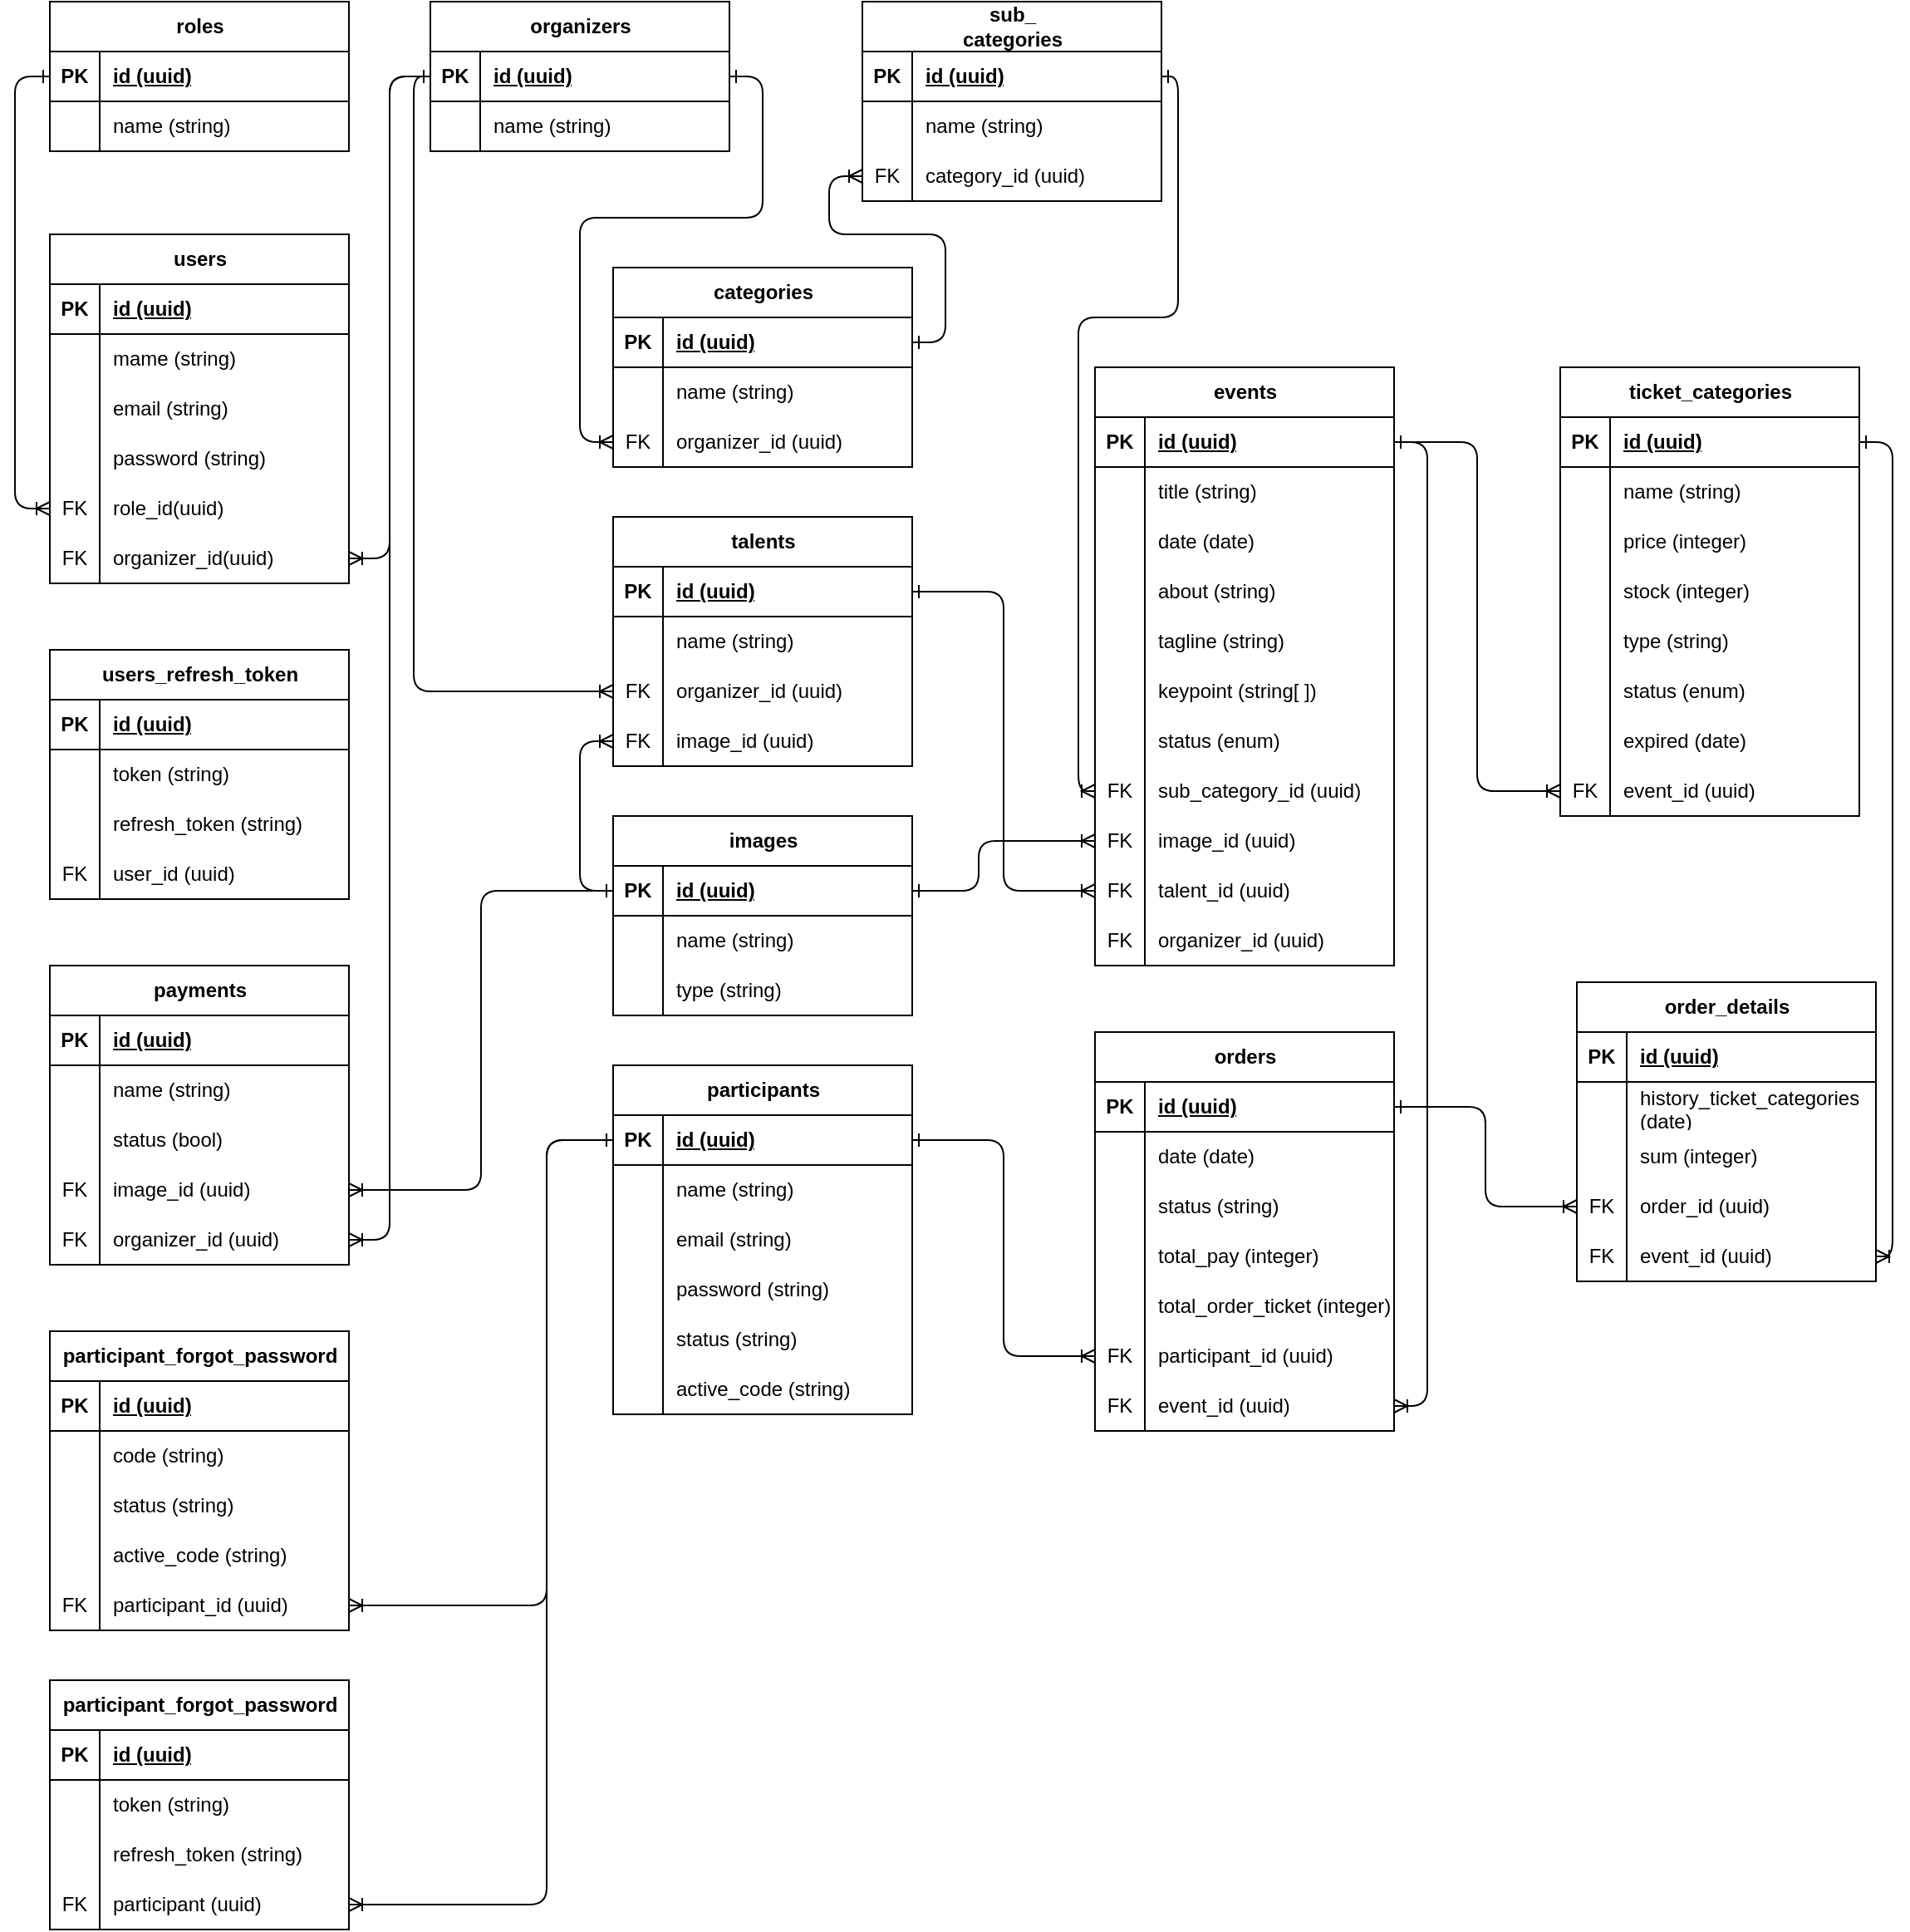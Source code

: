 <mxfile version="24.7.1" type="github">
  <diagram name="Page-1" id="QPgrNrBThnz0JeAaN3Cz">
    <mxGraphModel dx="926" dy="495" grid="1" gridSize="10" guides="1" tooltips="1" connect="1" arrows="1" fold="1" page="1" pageScale="1" pageWidth="850" pageHeight="1100" math="0" shadow="0">
      <root>
        <mxCell id="0" />
        <mxCell id="1" parent="0" />
        <mxCell id="Qxj_GYt8JIE00hBeMzFi-6" value="roles" style="shape=table;startSize=30;container=1;collapsible=1;childLayout=tableLayout;fixedRows=1;rowLines=0;fontStyle=1;align=center;resizeLast=1;html=1;" vertex="1" parent="1">
          <mxGeometry x="61" y="60" width="180" height="90" as="geometry" />
        </mxCell>
        <mxCell id="Qxj_GYt8JIE00hBeMzFi-7" value="" style="shape=tableRow;horizontal=0;startSize=0;swimlaneHead=0;swimlaneBody=0;fillColor=none;collapsible=0;dropTarget=0;points=[[0,0.5],[1,0.5]];portConstraint=eastwest;top=0;left=0;right=0;bottom=1;" vertex="1" parent="Qxj_GYt8JIE00hBeMzFi-6">
          <mxGeometry y="30" width="180" height="30" as="geometry" />
        </mxCell>
        <mxCell id="Qxj_GYt8JIE00hBeMzFi-8" value="PK" style="shape=partialRectangle;connectable=0;fillColor=none;top=0;left=0;bottom=0;right=0;fontStyle=1;overflow=hidden;whiteSpace=wrap;html=1;" vertex="1" parent="Qxj_GYt8JIE00hBeMzFi-7">
          <mxGeometry width="30" height="30" as="geometry">
            <mxRectangle width="30" height="30" as="alternateBounds" />
          </mxGeometry>
        </mxCell>
        <mxCell id="Qxj_GYt8JIE00hBeMzFi-9" value="id (uuid)" style="shape=partialRectangle;connectable=0;fillColor=none;top=0;left=0;bottom=0;right=0;align=left;spacingLeft=6;fontStyle=5;overflow=hidden;whiteSpace=wrap;html=1;" vertex="1" parent="Qxj_GYt8JIE00hBeMzFi-7">
          <mxGeometry x="30" width="150" height="30" as="geometry">
            <mxRectangle width="150" height="30" as="alternateBounds" />
          </mxGeometry>
        </mxCell>
        <mxCell id="Qxj_GYt8JIE00hBeMzFi-10" value="" style="shape=tableRow;horizontal=0;startSize=0;swimlaneHead=0;swimlaneBody=0;fillColor=none;collapsible=0;dropTarget=0;points=[[0,0.5],[1,0.5]];portConstraint=eastwest;top=0;left=0;right=0;bottom=0;" vertex="1" parent="Qxj_GYt8JIE00hBeMzFi-6">
          <mxGeometry y="60" width="180" height="30" as="geometry" />
        </mxCell>
        <mxCell id="Qxj_GYt8JIE00hBeMzFi-11" value="" style="shape=partialRectangle;connectable=0;fillColor=none;top=0;left=0;bottom=0;right=0;editable=1;overflow=hidden;whiteSpace=wrap;html=1;" vertex="1" parent="Qxj_GYt8JIE00hBeMzFi-10">
          <mxGeometry width="30" height="30" as="geometry">
            <mxRectangle width="30" height="30" as="alternateBounds" />
          </mxGeometry>
        </mxCell>
        <mxCell id="Qxj_GYt8JIE00hBeMzFi-12" value="name (string)" style="shape=partialRectangle;connectable=0;fillColor=none;top=0;left=0;bottom=0;right=0;align=left;spacingLeft=6;overflow=hidden;whiteSpace=wrap;html=1;" vertex="1" parent="Qxj_GYt8JIE00hBeMzFi-10">
          <mxGeometry x="30" width="150" height="30" as="geometry">
            <mxRectangle width="150" height="30" as="alternateBounds" />
          </mxGeometry>
        </mxCell>
        <mxCell id="Qxj_GYt8JIE00hBeMzFi-22" value="users" style="shape=table;startSize=30;container=1;collapsible=1;childLayout=tableLayout;fixedRows=1;rowLines=0;fontStyle=1;align=center;resizeLast=1;html=1;" vertex="1" parent="1">
          <mxGeometry x="61" y="200" width="180" height="210" as="geometry" />
        </mxCell>
        <mxCell id="Qxj_GYt8JIE00hBeMzFi-23" value="" style="shape=tableRow;horizontal=0;startSize=0;swimlaneHead=0;swimlaneBody=0;fillColor=none;collapsible=0;dropTarget=0;points=[[0,0.5],[1,0.5]];portConstraint=eastwest;top=0;left=0;right=0;bottom=1;" vertex="1" parent="Qxj_GYt8JIE00hBeMzFi-22">
          <mxGeometry y="30" width="180" height="30" as="geometry" />
        </mxCell>
        <mxCell id="Qxj_GYt8JIE00hBeMzFi-24" value="PK" style="shape=partialRectangle;connectable=0;fillColor=none;top=0;left=0;bottom=0;right=0;fontStyle=1;overflow=hidden;whiteSpace=wrap;html=1;" vertex="1" parent="Qxj_GYt8JIE00hBeMzFi-23">
          <mxGeometry width="30" height="30" as="geometry">
            <mxRectangle width="30" height="30" as="alternateBounds" />
          </mxGeometry>
        </mxCell>
        <mxCell id="Qxj_GYt8JIE00hBeMzFi-25" value="id (uuid)" style="shape=partialRectangle;connectable=0;fillColor=none;top=0;left=0;bottom=0;right=0;align=left;spacingLeft=6;fontStyle=5;overflow=hidden;whiteSpace=wrap;html=1;" vertex="1" parent="Qxj_GYt8JIE00hBeMzFi-23">
          <mxGeometry x="30" width="150" height="30" as="geometry">
            <mxRectangle width="150" height="30" as="alternateBounds" />
          </mxGeometry>
        </mxCell>
        <mxCell id="Qxj_GYt8JIE00hBeMzFi-37" value="" style="shape=tableRow;horizontal=0;startSize=0;swimlaneHead=0;swimlaneBody=0;fillColor=none;collapsible=0;dropTarget=0;points=[[0,0.5],[1,0.5]];portConstraint=eastwest;top=0;left=0;right=0;bottom=0;" vertex="1" parent="Qxj_GYt8JIE00hBeMzFi-22">
          <mxGeometry y="60" width="180" height="30" as="geometry" />
        </mxCell>
        <mxCell id="Qxj_GYt8JIE00hBeMzFi-38" value="" style="shape=partialRectangle;connectable=0;fillColor=none;top=0;left=0;bottom=0;right=0;editable=1;overflow=hidden;whiteSpace=wrap;html=1;" vertex="1" parent="Qxj_GYt8JIE00hBeMzFi-37">
          <mxGeometry width="30" height="30" as="geometry">
            <mxRectangle width="30" height="30" as="alternateBounds" />
          </mxGeometry>
        </mxCell>
        <mxCell id="Qxj_GYt8JIE00hBeMzFi-39" value="mame (string)" style="shape=partialRectangle;connectable=0;fillColor=none;top=0;left=0;bottom=0;right=0;align=left;spacingLeft=6;overflow=hidden;whiteSpace=wrap;html=1;" vertex="1" parent="Qxj_GYt8JIE00hBeMzFi-37">
          <mxGeometry x="30" width="150" height="30" as="geometry">
            <mxRectangle width="150" height="30" as="alternateBounds" />
          </mxGeometry>
        </mxCell>
        <mxCell id="Qxj_GYt8JIE00hBeMzFi-26" value="" style="shape=tableRow;horizontal=0;startSize=0;swimlaneHead=0;swimlaneBody=0;fillColor=none;collapsible=0;dropTarget=0;points=[[0,0.5],[1,0.5]];portConstraint=eastwest;top=0;left=0;right=0;bottom=0;" vertex="1" parent="Qxj_GYt8JIE00hBeMzFi-22">
          <mxGeometry y="90" width="180" height="30" as="geometry" />
        </mxCell>
        <mxCell id="Qxj_GYt8JIE00hBeMzFi-27" value="" style="shape=partialRectangle;connectable=0;fillColor=none;top=0;left=0;bottom=0;right=0;editable=1;overflow=hidden;whiteSpace=wrap;html=1;" vertex="1" parent="Qxj_GYt8JIE00hBeMzFi-26">
          <mxGeometry width="30" height="30" as="geometry">
            <mxRectangle width="30" height="30" as="alternateBounds" />
          </mxGeometry>
        </mxCell>
        <mxCell id="Qxj_GYt8JIE00hBeMzFi-28" value="email (string)" style="shape=partialRectangle;connectable=0;fillColor=none;top=0;left=0;bottom=0;right=0;align=left;spacingLeft=6;overflow=hidden;whiteSpace=wrap;html=1;" vertex="1" parent="Qxj_GYt8JIE00hBeMzFi-26">
          <mxGeometry x="30" width="150" height="30" as="geometry">
            <mxRectangle width="150" height="30" as="alternateBounds" />
          </mxGeometry>
        </mxCell>
        <mxCell id="Qxj_GYt8JIE00hBeMzFi-40" value="" style="shape=tableRow;horizontal=0;startSize=0;swimlaneHead=0;swimlaneBody=0;fillColor=none;collapsible=0;dropTarget=0;points=[[0,0.5],[1,0.5]];portConstraint=eastwest;top=0;left=0;right=0;bottom=0;" vertex="1" parent="Qxj_GYt8JIE00hBeMzFi-22">
          <mxGeometry y="120" width="180" height="30" as="geometry" />
        </mxCell>
        <mxCell id="Qxj_GYt8JIE00hBeMzFi-41" value="" style="shape=partialRectangle;connectable=0;fillColor=none;top=0;left=0;bottom=0;right=0;editable=1;overflow=hidden;whiteSpace=wrap;html=1;" vertex="1" parent="Qxj_GYt8JIE00hBeMzFi-40">
          <mxGeometry width="30" height="30" as="geometry">
            <mxRectangle width="30" height="30" as="alternateBounds" />
          </mxGeometry>
        </mxCell>
        <mxCell id="Qxj_GYt8JIE00hBeMzFi-42" value="password (string)" style="shape=partialRectangle;connectable=0;fillColor=none;top=0;left=0;bottom=0;right=0;align=left;spacingLeft=6;overflow=hidden;whiteSpace=wrap;html=1;" vertex="1" parent="Qxj_GYt8JIE00hBeMzFi-40">
          <mxGeometry x="30" width="150" height="30" as="geometry">
            <mxRectangle width="150" height="30" as="alternateBounds" />
          </mxGeometry>
        </mxCell>
        <mxCell id="Qxj_GYt8JIE00hBeMzFi-43" value="" style="shape=tableRow;horizontal=0;startSize=0;swimlaneHead=0;swimlaneBody=0;fillColor=none;collapsible=0;dropTarget=0;points=[[0,0.5],[1,0.5]];portConstraint=eastwest;top=0;left=0;right=0;bottom=0;" vertex="1" parent="Qxj_GYt8JIE00hBeMzFi-22">
          <mxGeometry y="150" width="180" height="30" as="geometry" />
        </mxCell>
        <mxCell id="Qxj_GYt8JIE00hBeMzFi-44" value="FK" style="shape=partialRectangle;connectable=0;fillColor=none;top=0;left=0;bottom=0;right=0;editable=1;overflow=hidden;whiteSpace=wrap;html=1;" vertex="1" parent="Qxj_GYt8JIE00hBeMzFi-43">
          <mxGeometry width="30" height="30" as="geometry">
            <mxRectangle width="30" height="30" as="alternateBounds" />
          </mxGeometry>
        </mxCell>
        <mxCell id="Qxj_GYt8JIE00hBeMzFi-45" value="role_id(uuid)" style="shape=partialRectangle;connectable=0;fillColor=none;top=0;left=0;bottom=0;right=0;align=left;spacingLeft=6;overflow=hidden;whiteSpace=wrap;html=1;" vertex="1" parent="Qxj_GYt8JIE00hBeMzFi-43">
          <mxGeometry x="30" width="150" height="30" as="geometry">
            <mxRectangle width="150" height="30" as="alternateBounds" />
          </mxGeometry>
        </mxCell>
        <mxCell id="Qxj_GYt8JIE00hBeMzFi-46" value="" style="shape=tableRow;horizontal=0;startSize=0;swimlaneHead=0;swimlaneBody=0;fillColor=none;collapsible=0;dropTarget=0;points=[[0,0.5],[1,0.5]];portConstraint=eastwest;top=0;left=0;right=0;bottom=0;" vertex="1" parent="Qxj_GYt8JIE00hBeMzFi-22">
          <mxGeometry y="180" width="180" height="30" as="geometry" />
        </mxCell>
        <mxCell id="Qxj_GYt8JIE00hBeMzFi-47" value="FK" style="shape=partialRectangle;connectable=0;fillColor=none;top=0;left=0;bottom=0;right=0;editable=1;overflow=hidden;whiteSpace=wrap;html=1;" vertex="1" parent="Qxj_GYt8JIE00hBeMzFi-46">
          <mxGeometry width="30" height="30" as="geometry">
            <mxRectangle width="30" height="30" as="alternateBounds" />
          </mxGeometry>
        </mxCell>
        <mxCell id="Qxj_GYt8JIE00hBeMzFi-48" value="organizer_id(uuid)" style="shape=partialRectangle;connectable=0;fillColor=none;top=0;left=0;bottom=0;right=0;align=left;spacingLeft=6;overflow=hidden;whiteSpace=wrap;html=1;" vertex="1" parent="Qxj_GYt8JIE00hBeMzFi-46">
          <mxGeometry x="30" width="150" height="30" as="geometry">
            <mxRectangle width="150" height="30" as="alternateBounds" />
          </mxGeometry>
        </mxCell>
        <mxCell id="Qxj_GYt8JIE00hBeMzFi-49" value="&lt;div&gt;organizers&lt;/div&gt;" style="shape=table;startSize=30;container=1;collapsible=1;childLayout=tableLayout;fixedRows=1;rowLines=0;fontStyle=1;align=center;resizeLast=1;html=1;" vertex="1" parent="1">
          <mxGeometry x="290" y="60" width="180" height="90" as="geometry" />
        </mxCell>
        <mxCell id="Qxj_GYt8JIE00hBeMzFi-50" value="" style="shape=tableRow;horizontal=0;startSize=0;swimlaneHead=0;swimlaneBody=0;fillColor=none;collapsible=0;dropTarget=0;points=[[0,0.5],[1,0.5]];portConstraint=eastwest;top=0;left=0;right=0;bottom=1;" vertex="1" parent="Qxj_GYt8JIE00hBeMzFi-49">
          <mxGeometry y="30" width="180" height="30" as="geometry" />
        </mxCell>
        <mxCell id="Qxj_GYt8JIE00hBeMzFi-51" value="PK" style="shape=partialRectangle;connectable=0;fillColor=none;top=0;left=0;bottom=0;right=0;fontStyle=1;overflow=hidden;whiteSpace=wrap;html=1;" vertex="1" parent="Qxj_GYt8JIE00hBeMzFi-50">
          <mxGeometry width="30" height="30" as="geometry">
            <mxRectangle width="30" height="30" as="alternateBounds" />
          </mxGeometry>
        </mxCell>
        <mxCell id="Qxj_GYt8JIE00hBeMzFi-52" value="id (uuid)" style="shape=partialRectangle;connectable=0;fillColor=none;top=0;left=0;bottom=0;right=0;align=left;spacingLeft=6;fontStyle=5;overflow=hidden;whiteSpace=wrap;html=1;" vertex="1" parent="Qxj_GYt8JIE00hBeMzFi-50">
          <mxGeometry x="30" width="150" height="30" as="geometry">
            <mxRectangle width="150" height="30" as="alternateBounds" />
          </mxGeometry>
        </mxCell>
        <mxCell id="Qxj_GYt8JIE00hBeMzFi-53" value="" style="shape=tableRow;horizontal=0;startSize=0;swimlaneHead=0;swimlaneBody=0;fillColor=none;collapsible=0;dropTarget=0;points=[[0,0.5],[1,0.5]];portConstraint=eastwest;top=0;left=0;right=0;bottom=0;" vertex="1" parent="Qxj_GYt8JIE00hBeMzFi-49">
          <mxGeometry y="60" width="180" height="30" as="geometry" />
        </mxCell>
        <mxCell id="Qxj_GYt8JIE00hBeMzFi-54" value="" style="shape=partialRectangle;connectable=0;fillColor=none;top=0;left=0;bottom=0;right=0;editable=1;overflow=hidden;whiteSpace=wrap;html=1;" vertex="1" parent="Qxj_GYt8JIE00hBeMzFi-53">
          <mxGeometry width="30" height="30" as="geometry">
            <mxRectangle width="30" height="30" as="alternateBounds" />
          </mxGeometry>
        </mxCell>
        <mxCell id="Qxj_GYt8JIE00hBeMzFi-55" value="name (string)" style="shape=partialRectangle;connectable=0;fillColor=none;top=0;left=0;bottom=0;right=0;align=left;spacingLeft=6;overflow=hidden;whiteSpace=wrap;html=1;" vertex="1" parent="Qxj_GYt8JIE00hBeMzFi-53">
          <mxGeometry x="30" width="150" height="30" as="geometry">
            <mxRectangle width="150" height="30" as="alternateBounds" />
          </mxGeometry>
        </mxCell>
        <mxCell id="Qxj_GYt8JIE00hBeMzFi-56" value="" style="fontSize=12;html=1;endArrow=ERoneToMany;rounded=1;exitX=0;exitY=0.5;exitDx=0;exitDy=0;entryX=1;entryY=0.5;entryDx=0;entryDy=0;startArrow=ERone;startFill=0;strokeColor=default;edgeStyle=orthogonalEdgeStyle;" edge="1" parent="1" source="Qxj_GYt8JIE00hBeMzFi-50" target="Qxj_GYt8JIE00hBeMzFi-46">
          <mxGeometry width="100" height="100" relative="1" as="geometry">
            <mxPoint x="330" y="310" as="sourcePoint" />
            <mxPoint x="430" y="210" as="targetPoint" />
          </mxGeometry>
        </mxCell>
        <mxCell id="Qxj_GYt8JIE00hBeMzFi-57" value="users_refresh_token" style="shape=table;startSize=30;container=1;collapsible=1;childLayout=tableLayout;fixedRows=1;rowLines=0;fontStyle=1;align=center;resizeLast=1;html=1;" vertex="1" parent="1">
          <mxGeometry x="61" y="450" width="180" height="150" as="geometry" />
        </mxCell>
        <mxCell id="Qxj_GYt8JIE00hBeMzFi-58" value="" style="shape=tableRow;horizontal=0;startSize=0;swimlaneHead=0;swimlaneBody=0;fillColor=none;collapsible=0;dropTarget=0;points=[[0,0.5],[1,0.5]];portConstraint=eastwest;top=0;left=0;right=0;bottom=1;" vertex="1" parent="Qxj_GYt8JIE00hBeMzFi-57">
          <mxGeometry y="30" width="180" height="30" as="geometry" />
        </mxCell>
        <mxCell id="Qxj_GYt8JIE00hBeMzFi-59" value="PK" style="shape=partialRectangle;connectable=0;fillColor=none;top=0;left=0;bottom=0;right=0;fontStyle=1;overflow=hidden;whiteSpace=wrap;html=1;" vertex="1" parent="Qxj_GYt8JIE00hBeMzFi-58">
          <mxGeometry width="30" height="30" as="geometry">
            <mxRectangle width="30" height="30" as="alternateBounds" />
          </mxGeometry>
        </mxCell>
        <mxCell id="Qxj_GYt8JIE00hBeMzFi-60" value="id (uuid)" style="shape=partialRectangle;connectable=0;fillColor=none;top=0;left=0;bottom=0;right=0;align=left;spacingLeft=6;fontStyle=5;overflow=hidden;whiteSpace=wrap;html=1;" vertex="1" parent="Qxj_GYt8JIE00hBeMzFi-58">
          <mxGeometry x="30" width="150" height="30" as="geometry">
            <mxRectangle width="150" height="30" as="alternateBounds" />
          </mxGeometry>
        </mxCell>
        <mxCell id="Qxj_GYt8JIE00hBeMzFi-61" value="" style="shape=tableRow;horizontal=0;startSize=0;swimlaneHead=0;swimlaneBody=0;fillColor=none;collapsible=0;dropTarget=0;points=[[0,0.5],[1,0.5]];portConstraint=eastwest;top=0;left=0;right=0;bottom=0;" vertex="1" parent="Qxj_GYt8JIE00hBeMzFi-57">
          <mxGeometry y="60" width="180" height="30" as="geometry" />
        </mxCell>
        <mxCell id="Qxj_GYt8JIE00hBeMzFi-62" value="" style="shape=partialRectangle;connectable=0;fillColor=none;top=0;left=0;bottom=0;right=0;editable=1;overflow=hidden;whiteSpace=wrap;html=1;" vertex="1" parent="Qxj_GYt8JIE00hBeMzFi-61">
          <mxGeometry width="30" height="30" as="geometry">
            <mxRectangle width="30" height="30" as="alternateBounds" />
          </mxGeometry>
        </mxCell>
        <mxCell id="Qxj_GYt8JIE00hBeMzFi-63" value="token (string)" style="shape=partialRectangle;connectable=0;fillColor=none;top=0;left=0;bottom=0;right=0;align=left;spacingLeft=6;overflow=hidden;whiteSpace=wrap;html=1;" vertex="1" parent="Qxj_GYt8JIE00hBeMzFi-61">
          <mxGeometry x="30" width="150" height="30" as="geometry">
            <mxRectangle width="150" height="30" as="alternateBounds" />
          </mxGeometry>
        </mxCell>
        <mxCell id="Qxj_GYt8JIE00hBeMzFi-64" value="" style="shape=tableRow;horizontal=0;startSize=0;swimlaneHead=0;swimlaneBody=0;fillColor=none;collapsible=0;dropTarget=0;points=[[0,0.5],[1,0.5]];portConstraint=eastwest;top=0;left=0;right=0;bottom=0;" vertex="1" parent="Qxj_GYt8JIE00hBeMzFi-57">
          <mxGeometry y="90" width="180" height="30" as="geometry" />
        </mxCell>
        <mxCell id="Qxj_GYt8JIE00hBeMzFi-65" value="" style="shape=partialRectangle;connectable=0;fillColor=none;top=0;left=0;bottom=0;right=0;editable=1;overflow=hidden;whiteSpace=wrap;html=1;" vertex="1" parent="Qxj_GYt8JIE00hBeMzFi-64">
          <mxGeometry width="30" height="30" as="geometry">
            <mxRectangle width="30" height="30" as="alternateBounds" />
          </mxGeometry>
        </mxCell>
        <mxCell id="Qxj_GYt8JIE00hBeMzFi-66" value="refresh_token (string)" style="shape=partialRectangle;connectable=0;fillColor=none;top=0;left=0;bottom=0;right=0;align=left;spacingLeft=6;overflow=hidden;whiteSpace=wrap;html=1;" vertex="1" parent="Qxj_GYt8JIE00hBeMzFi-64">
          <mxGeometry x="30" width="150" height="30" as="geometry">
            <mxRectangle width="150" height="30" as="alternateBounds" />
          </mxGeometry>
        </mxCell>
        <mxCell id="Qxj_GYt8JIE00hBeMzFi-67" value="" style="shape=tableRow;horizontal=0;startSize=0;swimlaneHead=0;swimlaneBody=0;fillColor=none;collapsible=0;dropTarget=0;points=[[0,0.5],[1,0.5]];portConstraint=eastwest;top=0;left=0;right=0;bottom=0;" vertex="1" parent="Qxj_GYt8JIE00hBeMzFi-57">
          <mxGeometry y="120" width="180" height="30" as="geometry" />
        </mxCell>
        <mxCell id="Qxj_GYt8JIE00hBeMzFi-68" value="FK" style="shape=partialRectangle;connectable=0;fillColor=none;top=0;left=0;bottom=0;right=0;editable=1;overflow=hidden;whiteSpace=wrap;html=1;" vertex="1" parent="Qxj_GYt8JIE00hBeMzFi-67">
          <mxGeometry width="30" height="30" as="geometry">
            <mxRectangle width="30" height="30" as="alternateBounds" />
          </mxGeometry>
        </mxCell>
        <mxCell id="Qxj_GYt8JIE00hBeMzFi-69" value="user_id (uuid)" style="shape=partialRectangle;connectable=0;fillColor=none;top=0;left=0;bottom=0;right=0;align=left;spacingLeft=6;overflow=hidden;whiteSpace=wrap;html=1;" vertex="1" parent="Qxj_GYt8JIE00hBeMzFi-67">
          <mxGeometry x="30" width="150" height="30" as="geometry">
            <mxRectangle width="150" height="30" as="alternateBounds" />
          </mxGeometry>
        </mxCell>
        <mxCell id="Qxj_GYt8JIE00hBeMzFi-72" value="" style="fontSize=12;html=1;endArrow=ERoneToMany;rounded=1;exitX=0;exitY=0.5;exitDx=0;exitDy=0;entryX=0;entryY=0.5;entryDx=0;entryDy=0;startArrow=ERone;startFill=0;strokeColor=default;edgeStyle=orthogonalEdgeStyle;" edge="1" parent="1" source="Qxj_GYt8JIE00hBeMzFi-7" target="Qxj_GYt8JIE00hBeMzFi-43">
          <mxGeometry width="100" height="100" relative="1" as="geometry">
            <mxPoint x="300" y="145" as="sourcePoint" />
            <mxPoint x="251" y="405" as="targetPoint" />
            <Array as="points">
              <mxPoint x="40" y="105" />
              <mxPoint x="40" y="365" />
            </Array>
          </mxGeometry>
        </mxCell>
        <mxCell id="Qxj_GYt8JIE00hBeMzFi-75" value="&lt;div&gt;categories&lt;/div&gt;" style="shape=table;startSize=30;container=1;collapsible=1;childLayout=tableLayout;fixedRows=1;rowLines=0;fontStyle=1;align=center;resizeLast=1;html=1;" vertex="1" parent="1">
          <mxGeometry x="400" y="220" width="180" height="120" as="geometry" />
        </mxCell>
        <mxCell id="Qxj_GYt8JIE00hBeMzFi-76" value="" style="shape=tableRow;horizontal=0;startSize=0;swimlaneHead=0;swimlaneBody=0;fillColor=none;collapsible=0;dropTarget=0;points=[[0,0.5],[1,0.5]];portConstraint=eastwest;top=0;left=0;right=0;bottom=1;" vertex="1" parent="Qxj_GYt8JIE00hBeMzFi-75">
          <mxGeometry y="30" width="180" height="30" as="geometry" />
        </mxCell>
        <mxCell id="Qxj_GYt8JIE00hBeMzFi-77" value="PK" style="shape=partialRectangle;connectable=0;fillColor=none;top=0;left=0;bottom=0;right=0;fontStyle=1;overflow=hidden;whiteSpace=wrap;html=1;" vertex="1" parent="Qxj_GYt8JIE00hBeMzFi-76">
          <mxGeometry width="30" height="30" as="geometry">
            <mxRectangle width="30" height="30" as="alternateBounds" />
          </mxGeometry>
        </mxCell>
        <mxCell id="Qxj_GYt8JIE00hBeMzFi-78" value="id (uuid)" style="shape=partialRectangle;connectable=0;fillColor=none;top=0;left=0;bottom=0;right=0;align=left;spacingLeft=6;fontStyle=5;overflow=hidden;whiteSpace=wrap;html=1;" vertex="1" parent="Qxj_GYt8JIE00hBeMzFi-76">
          <mxGeometry x="30" width="150" height="30" as="geometry">
            <mxRectangle width="150" height="30" as="alternateBounds" />
          </mxGeometry>
        </mxCell>
        <mxCell id="Qxj_GYt8JIE00hBeMzFi-79" value="" style="shape=tableRow;horizontal=0;startSize=0;swimlaneHead=0;swimlaneBody=0;fillColor=none;collapsible=0;dropTarget=0;points=[[0,0.5],[1,0.5]];portConstraint=eastwest;top=0;left=0;right=0;bottom=0;" vertex="1" parent="Qxj_GYt8JIE00hBeMzFi-75">
          <mxGeometry y="60" width="180" height="30" as="geometry" />
        </mxCell>
        <mxCell id="Qxj_GYt8JIE00hBeMzFi-80" value="" style="shape=partialRectangle;connectable=0;fillColor=none;top=0;left=0;bottom=0;right=0;editable=1;overflow=hidden;whiteSpace=wrap;html=1;" vertex="1" parent="Qxj_GYt8JIE00hBeMzFi-79">
          <mxGeometry width="30" height="30" as="geometry">
            <mxRectangle width="30" height="30" as="alternateBounds" />
          </mxGeometry>
        </mxCell>
        <mxCell id="Qxj_GYt8JIE00hBeMzFi-81" value="name (string)" style="shape=partialRectangle;connectable=0;fillColor=none;top=0;left=0;bottom=0;right=0;align=left;spacingLeft=6;overflow=hidden;whiteSpace=wrap;html=1;" vertex="1" parent="Qxj_GYt8JIE00hBeMzFi-79">
          <mxGeometry x="30" width="150" height="30" as="geometry">
            <mxRectangle width="150" height="30" as="alternateBounds" />
          </mxGeometry>
        </mxCell>
        <mxCell id="Qxj_GYt8JIE00hBeMzFi-82" value="" style="shape=tableRow;horizontal=0;startSize=0;swimlaneHead=0;swimlaneBody=0;fillColor=none;collapsible=0;dropTarget=0;points=[[0,0.5],[1,0.5]];portConstraint=eastwest;top=0;left=0;right=0;bottom=0;" vertex="1" parent="Qxj_GYt8JIE00hBeMzFi-75">
          <mxGeometry y="90" width="180" height="30" as="geometry" />
        </mxCell>
        <mxCell id="Qxj_GYt8JIE00hBeMzFi-83" value="FK" style="shape=partialRectangle;connectable=0;fillColor=none;top=0;left=0;bottom=0;right=0;editable=1;overflow=hidden;whiteSpace=wrap;html=1;" vertex="1" parent="Qxj_GYt8JIE00hBeMzFi-82">
          <mxGeometry width="30" height="30" as="geometry">
            <mxRectangle width="30" height="30" as="alternateBounds" />
          </mxGeometry>
        </mxCell>
        <mxCell id="Qxj_GYt8JIE00hBeMzFi-84" value="organizer_id (uuid)" style="shape=partialRectangle;connectable=0;fillColor=none;top=0;left=0;bottom=0;right=0;align=left;spacingLeft=6;overflow=hidden;whiteSpace=wrap;html=1;" vertex="1" parent="Qxj_GYt8JIE00hBeMzFi-82">
          <mxGeometry x="30" width="150" height="30" as="geometry">
            <mxRectangle width="150" height="30" as="alternateBounds" />
          </mxGeometry>
        </mxCell>
        <mxCell id="Qxj_GYt8JIE00hBeMzFi-85" value="" style="fontSize=12;html=1;endArrow=ERoneToMany;rounded=1;exitX=1;exitY=0.5;exitDx=0;exitDy=0;entryX=0;entryY=0.5;entryDx=0;entryDy=0;startArrow=ERone;startFill=0;strokeColor=default;edgeStyle=orthogonalEdgeStyle;" edge="1" parent="1" source="Qxj_GYt8JIE00hBeMzFi-50" target="Qxj_GYt8JIE00hBeMzFi-82">
          <mxGeometry width="100" height="100" relative="1" as="geometry">
            <mxPoint x="300" y="145" as="sourcePoint" />
            <mxPoint x="251" y="405" as="targetPoint" />
            <Array as="points">
              <mxPoint x="490" y="105" />
              <mxPoint x="490" y="190" />
              <mxPoint x="380" y="190" />
              <mxPoint x="380" y="325" />
            </Array>
          </mxGeometry>
        </mxCell>
        <mxCell id="Qxj_GYt8JIE00hBeMzFi-86" value="sub_&lt;div&gt;categories&lt;/div&gt;" style="shape=table;startSize=30;container=1;collapsible=1;childLayout=tableLayout;fixedRows=1;rowLines=0;fontStyle=1;align=center;resizeLast=1;html=1;" vertex="1" parent="1">
          <mxGeometry x="550" y="60" width="180" height="120" as="geometry" />
        </mxCell>
        <mxCell id="Qxj_GYt8JIE00hBeMzFi-87" value="" style="shape=tableRow;horizontal=0;startSize=0;swimlaneHead=0;swimlaneBody=0;fillColor=none;collapsible=0;dropTarget=0;points=[[0,0.5],[1,0.5]];portConstraint=eastwest;top=0;left=0;right=0;bottom=1;" vertex="1" parent="Qxj_GYt8JIE00hBeMzFi-86">
          <mxGeometry y="30" width="180" height="30" as="geometry" />
        </mxCell>
        <mxCell id="Qxj_GYt8JIE00hBeMzFi-88" value="PK" style="shape=partialRectangle;connectable=0;fillColor=none;top=0;left=0;bottom=0;right=0;fontStyle=1;overflow=hidden;whiteSpace=wrap;html=1;" vertex="1" parent="Qxj_GYt8JIE00hBeMzFi-87">
          <mxGeometry width="30" height="30" as="geometry">
            <mxRectangle width="30" height="30" as="alternateBounds" />
          </mxGeometry>
        </mxCell>
        <mxCell id="Qxj_GYt8JIE00hBeMzFi-89" value="id (uuid)" style="shape=partialRectangle;connectable=0;fillColor=none;top=0;left=0;bottom=0;right=0;align=left;spacingLeft=6;fontStyle=5;overflow=hidden;whiteSpace=wrap;html=1;" vertex="1" parent="Qxj_GYt8JIE00hBeMzFi-87">
          <mxGeometry x="30" width="150" height="30" as="geometry">
            <mxRectangle width="150" height="30" as="alternateBounds" />
          </mxGeometry>
        </mxCell>
        <mxCell id="Qxj_GYt8JIE00hBeMzFi-90" value="" style="shape=tableRow;horizontal=0;startSize=0;swimlaneHead=0;swimlaneBody=0;fillColor=none;collapsible=0;dropTarget=0;points=[[0,0.5],[1,0.5]];portConstraint=eastwest;top=0;left=0;right=0;bottom=0;" vertex="1" parent="Qxj_GYt8JIE00hBeMzFi-86">
          <mxGeometry y="60" width="180" height="30" as="geometry" />
        </mxCell>
        <mxCell id="Qxj_GYt8JIE00hBeMzFi-91" value="" style="shape=partialRectangle;connectable=0;fillColor=none;top=0;left=0;bottom=0;right=0;editable=1;overflow=hidden;whiteSpace=wrap;html=1;" vertex="1" parent="Qxj_GYt8JIE00hBeMzFi-90">
          <mxGeometry width="30" height="30" as="geometry">
            <mxRectangle width="30" height="30" as="alternateBounds" />
          </mxGeometry>
        </mxCell>
        <mxCell id="Qxj_GYt8JIE00hBeMzFi-92" value="name (string)" style="shape=partialRectangle;connectable=0;fillColor=none;top=0;left=0;bottom=0;right=0;align=left;spacingLeft=6;overflow=hidden;whiteSpace=wrap;html=1;" vertex="1" parent="Qxj_GYt8JIE00hBeMzFi-90">
          <mxGeometry x="30" width="150" height="30" as="geometry">
            <mxRectangle width="150" height="30" as="alternateBounds" />
          </mxGeometry>
        </mxCell>
        <mxCell id="Qxj_GYt8JIE00hBeMzFi-93" value="" style="shape=tableRow;horizontal=0;startSize=0;swimlaneHead=0;swimlaneBody=0;fillColor=none;collapsible=0;dropTarget=0;points=[[0,0.5],[1,0.5]];portConstraint=eastwest;top=0;left=0;right=0;bottom=0;" vertex="1" parent="Qxj_GYt8JIE00hBeMzFi-86">
          <mxGeometry y="90" width="180" height="30" as="geometry" />
        </mxCell>
        <mxCell id="Qxj_GYt8JIE00hBeMzFi-94" value="FK" style="shape=partialRectangle;connectable=0;fillColor=none;top=0;left=0;bottom=0;right=0;editable=1;overflow=hidden;whiteSpace=wrap;html=1;" vertex="1" parent="Qxj_GYt8JIE00hBeMzFi-93">
          <mxGeometry width="30" height="30" as="geometry">
            <mxRectangle width="30" height="30" as="alternateBounds" />
          </mxGeometry>
        </mxCell>
        <mxCell id="Qxj_GYt8JIE00hBeMzFi-95" value="category_id (uuid)" style="shape=partialRectangle;connectable=0;fillColor=none;top=0;left=0;bottom=0;right=0;align=left;spacingLeft=6;overflow=hidden;whiteSpace=wrap;html=1;" vertex="1" parent="Qxj_GYt8JIE00hBeMzFi-93">
          <mxGeometry x="30" width="150" height="30" as="geometry">
            <mxRectangle width="150" height="30" as="alternateBounds" />
          </mxGeometry>
        </mxCell>
        <mxCell id="Qxj_GYt8JIE00hBeMzFi-98" value="" style="edgeStyle=orthogonalEdgeStyle;fontSize=12;html=1;endArrow=ERoneToMany;rounded=1;exitX=1;exitY=0.5;exitDx=0;exitDy=0;entryX=0;entryY=0.5;entryDx=0;entryDy=0;startArrow=ERone;startFill=0;curved=0;" edge="1" parent="1" source="Qxj_GYt8JIE00hBeMzFi-76" target="Qxj_GYt8JIE00hBeMzFi-93">
          <mxGeometry width="100" height="100" relative="1" as="geometry">
            <mxPoint x="380" y="340" as="sourcePoint" />
            <mxPoint x="480" y="240" as="targetPoint" />
            <Array as="points">
              <mxPoint x="600" y="265" />
              <mxPoint x="600" y="200" />
              <mxPoint x="530" y="200" />
              <mxPoint x="530" y="165" />
            </Array>
          </mxGeometry>
        </mxCell>
        <mxCell id="Qxj_GYt8JIE00hBeMzFi-99" value="talents" style="shape=table;startSize=30;container=1;collapsible=1;childLayout=tableLayout;fixedRows=1;rowLines=0;fontStyle=1;align=center;resizeLast=1;html=1;" vertex="1" parent="1">
          <mxGeometry x="400" y="370" width="180" height="150" as="geometry" />
        </mxCell>
        <mxCell id="Qxj_GYt8JIE00hBeMzFi-100" value="" style="shape=tableRow;horizontal=0;startSize=0;swimlaneHead=0;swimlaneBody=0;fillColor=none;collapsible=0;dropTarget=0;points=[[0,0.5],[1,0.5]];portConstraint=eastwest;top=0;left=0;right=0;bottom=1;" vertex="1" parent="Qxj_GYt8JIE00hBeMzFi-99">
          <mxGeometry y="30" width="180" height="30" as="geometry" />
        </mxCell>
        <mxCell id="Qxj_GYt8JIE00hBeMzFi-101" value="PK" style="shape=partialRectangle;connectable=0;fillColor=none;top=0;left=0;bottom=0;right=0;fontStyle=1;overflow=hidden;whiteSpace=wrap;html=1;" vertex="1" parent="Qxj_GYt8JIE00hBeMzFi-100">
          <mxGeometry width="30" height="30" as="geometry">
            <mxRectangle width="30" height="30" as="alternateBounds" />
          </mxGeometry>
        </mxCell>
        <mxCell id="Qxj_GYt8JIE00hBeMzFi-102" value="id (uuid)" style="shape=partialRectangle;connectable=0;fillColor=none;top=0;left=0;bottom=0;right=0;align=left;spacingLeft=6;fontStyle=5;overflow=hidden;whiteSpace=wrap;html=1;" vertex="1" parent="Qxj_GYt8JIE00hBeMzFi-100">
          <mxGeometry x="30" width="150" height="30" as="geometry">
            <mxRectangle width="150" height="30" as="alternateBounds" />
          </mxGeometry>
        </mxCell>
        <mxCell id="Qxj_GYt8JIE00hBeMzFi-103" value="" style="shape=tableRow;horizontal=0;startSize=0;swimlaneHead=0;swimlaneBody=0;fillColor=none;collapsible=0;dropTarget=0;points=[[0,0.5],[1,0.5]];portConstraint=eastwest;top=0;left=0;right=0;bottom=0;" vertex="1" parent="Qxj_GYt8JIE00hBeMzFi-99">
          <mxGeometry y="60" width="180" height="30" as="geometry" />
        </mxCell>
        <mxCell id="Qxj_GYt8JIE00hBeMzFi-104" value="" style="shape=partialRectangle;connectable=0;fillColor=none;top=0;left=0;bottom=0;right=0;editable=1;overflow=hidden;whiteSpace=wrap;html=1;" vertex="1" parent="Qxj_GYt8JIE00hBeMzFi-103">
          <mxGeometry width="30" height="30" as="geometry">
            <mxRectangle width="30" height="30" as="alternateBounds" />
          </mxGeometry>
        </mxCell>
        <mxCell id="Qxj_GYt8JIE00hBeMzFi-105" value="name (string)" style="shape=partialRectangle;connectable=0;fillColor=none;top=0;left=0;bottom=0;right=0;align=left;spacingLeft=6;overflow=hidden;whiteSpace=wrap;html=1;" vertex="1" parent="Qxj_GYt8JIE00hBeMzFi-103">
          <mxGeometry x="30" width="150" height="30" as="geometry">
            <mxRectangle width="150" height="30" as="alternateBounds" />
          </mxGeometry>
        </mxCell>
        <mxCell id="Qxj_GYt8JIE00hBeMzFi-106" value="" style="shape=tableRow;horizontal=0;startSize=0;swimlaneHead=0;swimlaneBody=0;fillColor=none;collapsible=0;dropTarget=0;points=[[0,0.5],[1,0.5]];portConstraint=eastwest;top=0;left=0;right=0;bottom=0;" vertex="1" parent="Qxj_GYt8JIE00hBeMzFi-99">
          <mxGeometry y="90" width="180" height="30" as="geometry" />
        </mxCell>
        <mxCell id="Qxj_GYt8JIE00hBeMzFi-107" value="FK" style="shape=partialRectangle;connectable=0;fillColor=none;top=0;left=0;bottom=0;right=0;editable=1;overflow=hidden;whiteSpace=wrap;html=1;" vertex="1" parent="Qxj_GYt8JIE00hBeMzFi-106">
          <mxGeometry width="30" height="30" as="geometry">
            <mxRectangle width="30" height="30" as="alternateBounds" />
          </mxGeometry>
        </mxCell>
        <mxCell id="Qxj_GYt8JIE00hBeMzFi-108" value="organizer_id (uuid)" style="shape=partialRectangle;connectable=0;fillColor=none;top=0;left=0;bottom=0;right=0;align=left;spacingLeft=6;overflow=hidden;whiteSpace=wrap;html=1;" vertex="1" parent="Qxj_GYt8JIE00hBeMzFi-106">
          <mxGeometry x="30" width="150" height="30" as="geometry">
            <mxRectangle width="150" height="30" as="alternateBounds" />
          </mxGeometry>
        </mxCell>
        <mxCell id="Qxj_GYt8JIE00hBeMzFi-109" value="" style="shape=tableRow;horizontal=0;startSize=0;swimlaneHead=0;swimlaneBody=0;fillColor=none;collapsible=0;dropTarget=0;points=[[0,0.5],[1,0.5]];portConstraint=eastwest;top=0;left=0;right=0;bottom=0;" vertex="1" parent="Qxj_GYt8JIE00hBeMzFi-99">
          <mxGeometry y="120" width="180" height="30" as="geometry" />
        </mxCell>
        <mxCell id="Qxj_GYt8JIE00hBeMzFi-110" value="FK" style="shape=partialRectangle;connectable=0;fillColor=none;top=0;left=0;bottom=0;right=0;editable=1;overflow=hidden;whiteSpace=wrap;html=1;" vertex="1" parent="Qxj_GYt8JIE00hBeMzFi-109">
          <mxGeometry width="30" height="30" as="geometry">
            <mxRectangle width="30" height="30" as="alternateBounds" />
          </mxGeometry>
        </mxCell>
        <mxCell id="Qxj_GYt8JIE00hBeMzFi-111" value="image_id (uuid)" style="shape=partialRectangle;connectable=0;fillColor=none;top=0;left=0;bottom=0;right=0;align=left;spacingLeft=6;overflow=hidden;whiteSpace=wrap;html=1;" vertex="1" parent="Qxj_GYt8JIE00hBeMzFi-109">
          <mxGeometry x="30" width="150" height="30" as="geometry">
            <mxRectangle width="150" height="30" as="alternateBounds" />
          </mxGeometry>
        </mxCell>
        <mxCell id="Qxj_GYt8JIE00hBeMzFi-112" value="" style="fontSize=12;html=1;endArrow=ERoneToMany;rounded=1;exitX=0;exitY=0.5;exitDx=0;exitDy=0;entryX=0;entryY=0.5;entryDx=0;entryDy=0;startArrow=ERone;startFill=0;strokeColor=default;edgeStyle=orthogonalEdgeStyle;" edge="1" parent="1" source="Qxj_GYt8JIE00hBeMzFi-50" target="Qxj_GYt8JIE00hBeMzFi-106">
          <mxGeometry width="100" height="100" relative="1" as="geometry">
            <mxPoint x="349" y="200" as="sourcePoint" />
            <mxPoint x="300" y="490" as="targetPoint" />
            <Array as="points">
              <mxPoint x="280" y="105" />
              <mxPoint x="280" y="475" />
            </Array>
          </mxGeometry>
        </mxCell>
        <mxCell id="Qxj_GYt8JIE00hBeMzFi-113" value="images" style="shape=table;startSize=30;container=1;collapsible=1;childLayout=tableLayout;fixedRows=1;rowLines=0;fontStyle=1;align=center;resizeLast=1;html=1;" vertex="1" parent="1">
          <mxGeometry x="400" y="550" width="180" height="120" as="geometry" />
        </mxCell>
        <mxCell id="Qxj_GYt8JIE00hBeMzFi-114" value="" style="shape=tableRow;horizontal=0;startSize=0;swimlaneHead=0;swimlaneBody=0;fillColor=none;collapsible=0;dropTarget=0;points=[[0,0.5],[1,0.5]];portConstraint=eastwest;top=0;left=0;right=0;bottom=1;" vertex="1" parent="Qxj_GYt8JIE00hBeMzFi-113">
          <mxGeometry y="30" width="180" height="30" as="geometry" />
        </mxCell>
        <mxCell id="Qxj_GYt8JIE00hBeMzFi-115" value="PK" style="shape=partialRectangle;connectable=0;fillColor=none;top=0;left=0;bottom=0;right=0;fontStyle=1;overflow=hidden;whiteSpace=wrap;html=1;" vertex="1" parent="Qxj_GYt8JIE00hBeMzFi-114">
          <mxGeometry width="30" height="30" as="geometry">
            <mxRectangle width="30" height="30" as="alternateBounds" />
          </mxGeometry>
        </mxCell>
        <mxCell id="Qxj_GYt8JIE00hBeMzFi-116" value="id (uuid)" style="shape=partialRectangle;connectable=0;fillColor=none;top=0;left=0;bottom=0;right=0;align=left;spacingLeft=6;fontStyle=5;overflow=hidden;whiteSpace=wrap;html=1;" vertex="1" parent="Qxj_GYt8JIE00hBeMzFi-114">
          <mxGeometry x="30" width="150" height="30" as="geometry">
            <mxRectangle width="150" height="30" as="alternateBounds" />
          </mxGeometry>
        </mxCell>
        <mxCell id="Qxj_GYt8JIE00hBeMzFi-117" value="" style="shape=tableRow;horizontal=0;startSize=0;swimlaneHead=0;swimlaneBody=0;fillColor=none;collapsible=0;dropTarget=0;points=[[0,0.5],[1,0.5]];portConstraint=eastwest;top=0;left=0;right=0;bottom=0;" vertex="1" parent="Qxj_GYt8JIE00hBeMzFi-113">
          <mxGeometry y="60" width="180" height="30" as="geometry" />
        </mxCell>
        <mxCell id="Qxj_GYt8JIE00hBeMzFi-118" value="" style="shape=partialRectangle;connectable=0;fillColor=none;top=0;left=0;bottom=0;right=0;editable=1;overflow=hidden;whiteSpace=wrap;html=1;" vertex="1" parent="Qxj_GYt8JIE00hBeMzFi-117">
          <mxGeometry width="30" height="30" as="geometry">
            <mxRectangle width="30" height="30" as="alternateBounds" />
          </mxGeometry>
        </mxCell>
        <mxCell id="Qxj_GYt8JIE00hBeMzFi-119" value="name (string)" style="shape=partialRectangle;connectable=0;fillColor=none;top=0;left=0;bottom=0;right=0;align=left;spacingLeft=6;overflow=hidden;whiteSpace=wrap;html=1;" vertex="1" parent="Qxj_GYt8JIE00hBeMzFi-117">
          <mxGeometry x="30" width="150" height="30" as="geometry">
            <mxRectangle width="150" height="30" as="alternateBounds" />
          </mxGeometry>
        </mxCell>
        <mxCell id="Qxj_GYt8JIE00hBeMzFi-120" value="" style="shape=tableRow;horizontal=0;startSize=0;swimlaneHead=0;swimlaneBody=0;fillColor=none;collapsible=0;dropTarget=0;points=[[0,0.5],[1,0.5]];portConstraint=eastwest;top=0;left=0;right=0;bottom=0;" vertex="1" parent="Qxj_GYt8JIE00hBeMzFi-113">
          <mxGeometry y="90" width="180" height="30" as="geometry" />
        </mxCell>
        <mxCell id="Qxj_GYt8JIE00hBeMzFi-121" value="" style="shape=partialRectangle;connectable=0;fillColor=none;top=0;left=0;bottom=0;right=0;editable=1;overflow=hidden;whiteSpace=wrap;html=1;" vertex="1" parent="Qxj_GYt8JIE00hBeMzFi-120">
          <mxGeometry width="30" height="30" as="geometry">
            <mxRectangle width="30" height="30" as="alternateBounds" />
          </mxGeometry>
        </mxCell>
        <mxCell id="Qxj_GYt8JIE00hBeMzFi-122" value="type (string)" style="shape=partialRectangle;connectable=0;fillColor=none;top=0;left=0;bottom=0;right=0;align=left;spacingLeft=6;overflow=hidden;whiteSpace=wrap;html=1;" vertex="1" parent="Qxj_GYt8JIE00hBeMzFi-120">
          <mxGeometry x="30" width="150" height="30" as="geometry">
            <mxRectangle width="150" height="30" as="alternateBounds" />
          </mxGeometry>
        </mxCell>
        <mxCell id="Qxj_GYt8JIE00hBeMzFi-124" value="" style="edgeStyle=orthogonalEdgeStyle;fontSize=12;html=1;endArrow=ERoneToMany;rounded=1;exitX=0;exitY=0.5;exitDx=0;exitDy=0;entryX=0;entryY=0.5;entryDx=0;entryDy=0;startArrow=ERone;startFill=0;curved=0;" edge="1" parent="1" source="Qxj_GYt8JIE00hBeMzFi-114" target="Qxj_GYt8JIE00hBeMzFi-109">
          <mxGeometry width="100" height="100" relative="1" as="geometry">
            <mxPoint x="370" y="510" as="sourcePoint" />
            <mxPoint x="470" y="410" as="targetPoint" />
            <Array as="points">
              <mxPoint x="380" y="595" />
              <mxPoint x="380" y="505" />
            </Array>
          </mxGeometry>
        </mxCell>
        <mxCell id="Qxj_GYt8JIE00hBeMzFi-125" value="&lt;div&gt;payments&lt;/div&gt;" style="shape=table;startSize=30;container=1;collapsible=1;childLayout=tableLayout;fixedRows=1;rowLines=0;fontStyle=1;align=center;resizeLast=1;html=1;" vertex="1" parent="1">
          <mxGeometry x="61" y="640" width="180" height="180" as="geometry" />
        </mxCell>
        <mxCell id="Qxj_GYt8JIE00hBeMzFi-126" value="" style="shape=tableRow;horizontal=0;startSize=0;swimlaneHead=0;swimlaneBody=0;fillColor=none;collapsible=0;dropTarget=0;points=[[0,0.5],[1,0.5]];portConstraint=eastwest;top=0;left=0;right=0;bottom=1;" vertex="1" parent="Qxj_GYt8JIE00hBeMzFi-125">
          <mxGeometry y="30" width="180" height="30" as="geometry" />
        </mxCell>
        <mxCell id="Qxj_GYt8JIE00hBeMzFi-127" value="PK" style="shape=partialRectangle;connectable=0;fillColor=none;top=0;left=0;bottom=0;right=0;fontStyle=1;overflow=hidden;whiteSpace=wrap;html=1;" vertex="1" parent="Qxj_GYt8JIE00hBeMzFi-126">
          <mxGeometry width="30" height="30" as="geometry">
            <mxRectangle width="30" height="30" as="alternateBounds" />
          </mxGeometry>
        </mxCell>
        <mxCell id="Qxj_GYt8JIE00hBeMzFi-128" value="id (uuid)" style="shape=partialRectangle;connectable=0;fillColor=none;top=0;left=0;bottom=0;right=0;align=left;spacingLeft=6;fontStyle=5;overflow=hidden;whiteSpace=wrap;html=1;" vertex="1" parent="Qxj_GYt8JIE00hBeMzFi-126">
          <mxGeometry x="30" width="150" height="30" as="geometry">
            <mxRectangle width="150" height="30" as="alternateBounds" />
          </mxGeometry>
        </mxCell>
        <mxCell id="Qxj_GYt8JIE00hBeMzFi-129" value="" style="shape=tableRow;horizontal=0;startSize=0;swimlaneHead=0;swimlaneBody=0;fillColor=none;collapsible=0;dropTarget=0;points=[[0,0.5],[1,0.5]];portConstraint=eastwest;top=0;left=0;right=0;bottom=0;" vertex="1" parent="Qxj_GYt8JIE00hBeMzFi-125">
          <mxGeometry y="60" width="180" height="30" as="geometry" />
        </mxCell>
        <mxCell id="Qxj_GYt8JIE00hBeMzFi-130" value="" style="shape=partialRectangle;connectable=0;fillColor=none;top=0;left=0;bottom=0;right=0;editable=1;overflow=hidden;whiteSpace=wrap;html=1;" vertex="1" parent="Qxj_GYt8JIE00hBeMzFi-129">
          <mxGeometry width="30" height="30" as="geometry">
            <mxRectangle width="30" height="30" as="alternateBounds" />
          </mxGeometry>
        </mxCell>
        <mxCell id="Qxj_GYt8JIE00hBeMzFi-131" value="name (string)" style="shape=partialRectangle;connectable=0;fillColor=none;top=0;left=0;bottom=0;right=0;align=left;spacingLeft=6;overflow=hidden;whiteSpace=wrap;html=1;" vertex="1" parent="Qxj_GYt8JIE00hBeMzFi-129">
          <mxGeometry x="30" width="150" height="30" as="geometry">
            <mxRectangle width="150" height="30" as="alternateBounds" />
          </mxGeometry>
        </mxCell>
        <mxCell id="Qxj_GYt8JIE00hBeMzFi-132" value="" style="shape=tableRow;horizontal=0;startSize=0;swimlaneHead=0;swimlaneBody=0;fillColor=none;collapsible=0;dropTarget=0;points=[[0,0.5],[1,0.5]];portConstraint=eastwest;top=0;left=0;right=0;bottom=0;" vertex="1" parent="Qxj_GYt8JIE00hBeMzFi-125">
          <mxGeometry y="90" width="180" height="30" as="geometry" />
        </mxCell>
        <mxCell id="Qxj_GYt8JIE00hBeMzFi-133" value="" style="shape=partialRectangle;connectable=0;fillColor=none;top=0;left=0;bottom=0;right=0;editable=1;overflow=hidden;whiteSpace=wrap;html=1;" vertex="1" parent="Qxj_GYt8JIE00hBeMzFi-132">
          <mxGeometry width="30" height="30" as="geometry">
            <mxRectangle width="30" height="30" as="alternateBounds" />
          </mxGeometry>
        </mxCell>
        <mxCell id="Qxj_GYt8JIE00hBeMzFi-134" value="status (bool)" style="shape=partialRectangle;connectable=0;fillColor=none;top=0;left=0;bottom=0;right=0;align=left;spacingLeft=6;overflow=hidden;whiteSpace=wrap;html=1;" vertex="1" parent="Qxj_GYt8JIE00hBeMzFi-132">
          <mxGeometry x="30" width="150" height="30" as="geometry">
            <mxRectangle width="150" height="30" as="alternateBounds" />
          </mxGeometry>
        </mxCell>
        <mxCell id="Qxj_GYt8JIE00hBeMzFi-135" value="" style="shape=tableRow;horizontal=0;startSize=0;swimlaneHead=0;swimlaneBody=0;fillColor=none;collapsible=0;dropTarget=0;points=[[0,0.5],[1,0.5]];portConstraint=eastwest;top=0;left=0;right=0;bottom=0;" vertex="1" parent="Qxj_GYt8JIE00hBeMzFi-125">
          <mxGeometry y="120" width="180" height="30" as="geometry" />
        </mxCell>
        <mxCell id="Qxj_GYt8JIE00hBeMzFi-136" value="FK" style="shape=partialRectangle;connectable=0;fillColor=none;top=0;left=0;bottom=0;right=0;editable=1;overflow=hidden;whiteSpace=wrap;html=1;" vertex="1" parent="Qxj_GYt8JIE00hBeMzFi-135">
          <mxGeometry width="30" height="30" as="geometry">
            <mxRectangle width="30" height="30" as="alternateBounds" />
          </mxGeometry>
        </mxCell>
        <mxCell id="Qxj_GYt8JIE00hBeMzFi-137" value="image_id (uuid)" style="shape=partialRectangle;connectable=0;fillColor=none;top=0;left=0;bottom=0;right=0;align=left;spacingLeft=6;overflow=hidden;whiteSpace=wrap;html=1;" vertex="1" parent="Qxj_GYt8JIE00hBeMzFi-135">
          <mxGeometry x="30" width="150" height="30" as="geometry">
            <mxRectangle width="150" height="30" as="alternateBounds" />
          </mxGeometry>
        </mxCell>
        <mxCell id="Qxj_GYt8JIE00hBeMzFi-141" value="" style="shape=tableRow;horizontal=0;startSize=0;swimlaneHead=0;swimlaneBody=0;fillColor=none;collapsible=0;dropTarget=0;points=[[0,0.5],[1,0.5]];portConstraint=eastwest;top=0;left=0;right=0;bottom=0;" vertex="1" parent="Qxj_GYt8JIE00hBeMzFi-125">
          <mxGeometry y="150" width="180" height="30" as="geometry" />
        </mxCell>
        <mxCell id="Qxj_GYt8JIE00hBeMzFi-142" value="FK" style="shape=partialRectangle;connectable=0;fillColor=none;top=0;left=0;bottom=0;right=0;editable=1;overflow=hidden;whiteSpace=wrap;html=1;" vertex="1" parent="Qxj_GYt8JIE00hBeMzFi-141">
          <mxGeometry width="30" height="30" as="geometry">
            <mxRectangle width="30" height="30" as="alternateBounds" />
          </mxGeometry>
        </mxCell>
        <mxCell id="Qxj_GYt8JIE00hBeMzFi-143" value="organizer_id (uuid)" style="shape=partialRectangle;connectable=0;fillColor=none;top=0;left=0;bottom=0;right=0;align=left;spacingLeft=6;overflow=hidden;whiteSpace=wrap;html=1;" vertex="1" parent="Qxj_GYt8JIE00hBeMzFi-141">
          <mxGeometry x="30" width="150" height="30" as="geometry">
            <mxRectangle width="150" height="30" as="alternateBounds" />
          </mxGeometry>
        </mxCell>
        <mxCell id="Qxj_GYt8JIE00hBeMzFi-144" value="" style="edgeStyle=orthogonalEdgeStyle;fontSize=12;html=1;endArrow=ERoneToMany;rounded=1;exitX=0;exitY=0.5;exitDx=0;exitDy=0;entryX=1;entryY=0.5;entryDx=0;entryDy=0;startArrow=ERone;startFill=0;" edge="1" parent="1" source="Qxj_GYt8JIE00hBeMzFi-50" target="Qxj_GYt8JIE00hBeMzFi-141">
          <mxGeometry width="100" height="100" relative="1" as="geometry">
            <mxPoint x="370" y="580" as="sourcePoint" />
            <mxPoint x="470" y="480" as="targetPoint" />
          </mxGeometry>
        </mxCell>
        <mxCell id="Qxj_GYt8JIE00hBeMzFi-145" value="" style="edgeStyle=orthogonalEdgeStyle;fontSize=12;html=1;endArrow=ERoneToMany;rounded=1;exitX=0;exitY=0.5;exitDx=0;exitDy=0;entryX=1;entryY=0.5;entryDx=0;entryDy=0;startArrow=ERone;startFill=0;" edge="1" parent="1" source="Qxj_GYt8JIE00hBeMzFi-114" target="Qxj_GYt8JIE00hBeMzFi-135">
          <mxGeometry width="100" height="100" relative="1" as="geometry">
            <mxPoint x="370" y="650" as="sourcePoint" />
            <mxPoint x="470" y="550" as="targetPoint" />
          </mxGeometry>
        </mxCell>
        <mxCell id="Qxj_GYt8JIE00hBeMzFi-146" value="participants" style="shape=table;startSize=30;container=1;collapsible=1;childLayout=tableLayout;fixedRows=1;rowLines=0;fontStyle=1;align=center;resizeLast=1;html=1;" vertex="1" parent="1">
          <mxGeometry x="400" y="700" width="180" height="210" as="geometry" />
        </mxCell>
        <mxCell id="Qxj_GYt8JIE00hBeMzFi-147" value="" style="shape=tableRow;horizontal=0;startSize=0;swimlaneHead=0;swimlaneBody=0;fillColor=none;collapsible=0;dropTarget=0;points=[[0,0.5],[1,0.5]];portConstraint=eastwest;top=0;left=0;right=0;bottom=1;" vertex="1" parent="Qxj_GYt8JIE00hBeMzFi-146">
          <mxGeometry y="30" width="180" height="30" as="geometry" />
        </mxCell>
        <mxCell id="Qxj_GYt8JIE00hBeMzFi-148" value="PK" style="shape=partialRectangle;connectable=0;fillColor=none;top=0;left=0;bottom=0;right=0;fontStyle=1;overflow=hidden;whiteSpace=wrap;html=1;" vertex="1" parent="Qxj_GYt8JIE00hBeMzFi-147">
          <mxGeometry width="30" height="30" as="geometry">
            <mxRectangle width="30" height="30" as="alternateBounds" />
          </mxGeometry>
        </mxCell>
        <mxCell id="Qxj_GYt8JIE00hBeMzFi-149" value="id (uuid)" style="shape=partialRectangle;connectable=0;fillColor=none;top=0;left=0;bottom=0;right=0;align=left;spacingLeft=6;fontStyle=5;overflow=hidden;whiteSpace=wrap;html=1;" vertex="1" parent="Qxj_GYt8JIE00hBeMzFi-147">
          <mxGeometry x="30" width="150" height="30" as="geometry">
            <mxRectangle width="150" height="30" as="alternateBounds" />
          </mxGeometry>
        </mxCell>
        <mxCell id="Qxj_GYt8JIE00hBeMzFi-150" value="" style="shape=tableRow;horizontal=0;startSize=0;swimlaneHead=0;swimlaneBody=0;fillColor=none;collapsible=0;dropTarget=0;points=[[0,0.5],[1,0.5]];portConstraint=eastwest;top=0;left=0;right=0;bottom=0;" vertex="1" parent="Qxj_GYt8JIE00hBeMzFi-146">
          <mxGeometry y="60" width="180" height="30" as="geometry" />
        </mxCell>
        <mxCell id="Qxj_GYt8JIE00hBeMzFi-151" value="" style="shape=partialRectangle;connectable=0;fillColor=none;top=0;left=0;bottom=0;right=0;editable=1;overflow=hidden;whiteSpace=wrap;html=1;" vertex="1" parent="Qxj_GYt8JIE00hBeMzFi-150">
          <mxGeometry width="30" height="30" as="geometry">
            <mxRectangle width="30" height="30" as="alternateBounds" />
          </mxGeometry>
        </mxCell>
        <mxCell id="Qxj_GYt8JIE00hBeMzFi-152" value="name (string)" style="shape=partialRectangle;connectable=0;fillColor=none;top=0;left=0;bottom=0;right=0;align=left;spacingLeft=6;overflow=hidden;whiteSpace=wrap;html=1;" vertex="1" parent="Qxj_GYt8JIE00hBeMzFi-150">
          <mxGeometry x="30" width="150" height="30" as="geometry">
            <mxRectangle width="150" height="30" as="alternateBounds" />
          </mxGeometry>
        </mxCell>
        <mxCell id="Qxj_GYt8JIE00hBeMzFi-153" value="" style="shape=tableRow;horizontal=0;startSize=0;swimlaneHead=0;swimlaneBody=0;fillColor=none;collapsible=0;dropTarget=0;points=[[0,0.5],[1,0.5]];portConstraint=eastwest;top=0;left=0;right=0;bottom=0;" vertex="1" parent="Qxj_GYt8JIE00hBeMzFi-146">
          <mxGeometry y="90" width="180" height="30" as="geometry" />
        </mxCell>
        <mxCell id="Qxj_GYt8JIE00hBeMzFi-154" value="" style="shape=partialRectangle;connectable=0;fillColor=none;top=0;left=0;bottom=0;right=0;editable=1;overflow=hidden;whiteSpace=wrap;html=1;" vertex="1" parent="Qxj_GYt8JIE00hBeMzFi-153">
          <mxGeometry width="30" height="30" as="geometry">
            <mxRectangle width="30" height="30" as="alternateBounds" />
          </mxGeometry>
        </mxCell>
        <mxCell id="Qxj_GYt8JIE00hBeMzFi-155" value="email (string)" style="shape=partialRectangle;connectable=0;fillColor=none;top=0;left=0;bottom=0;right=0;align=left;spacingLeft=6;overflow=hidden;whiteSpace=wrap;html=1;" vertex="1" parent="Qxj_GYt8JIE00hBeMzFi-153">
          <mxGeometry x="30" width="150" height="30" as="geometry">
            <mxRectangle width="150" height="30" as="alternateBounds" />
          </mxGeometry>
        </mxCell>
        <mxCell id="Qxj_GYt8JIE00hBeMzFi-156" value="" style="shape=tableRow;horizontal=0;startSize=0;swimlaneHead=0;swimlaneBody=0;fillColor=none;collapsible=0;dropTarget=0;points=[[0,0.5],[1,0.5]];portConstraint=eastwest;top=0;left=0;right=0;bottom=0;" vertex="1" parent="Qxj_GYt8JIE00hBeMzFi-146">
          <mxGeometry y="120" width="180" height="30" as="geometry" />
        </mxCell>
        <mxCell id="Qxj_GYt8JIE00hBeMzFi-157" value="" style="shape=partialRectangle;connectable=0;fillColor=none;top=0;left=0;bottom=0;right=0;editable=1;overflow=hidden;whiteSpace=wrap;html=1;" vertex="1" parent="Qxj_GYt8JIE00hBeMzFi-156">
          <mxGeometry width="30" height="30" as="geometry">
            <mxRectangle width="30" height="30" as="alternateBounds" />
          </mxGeometry>
        </mxCell>
        <mxCell id="Qxj_GYt8JIE00hBeMzFi-158" value="password (string)" style="shape=partialRectangle;connectable=0;fillColor=none;top=0;left=0;bottom=0;right=0;align=left;spacingLeft=6;overflow=hidden;whiteSpace=wrap;html=1;" vertex="1" parent="Qxj_GYt8JIE00hBeMzFi-156">
          <mxGeometry x="30" width="150" height="30" as="geometry">
            <mxRectangle width="150" height="30" as="alternateBounds" />
          </mxGeometry>
        </mxCell>
        <mxCell id="Qxj_GYt8JIE00hBeMzFi-159" value="" style="shape=tableRow;horizontal=0;startSize=0;swimlaneHead=0;swimlaneBody=0;fillColor=none;collapsible=0;dropTarget=0;points=[[0,0.5],[1,0.5]];portConstraint=eastwest;top=0;left=0;right=0;bottom=0;" vertex="1" parent="Qxj_GYt8JIE00hBeMzFi-146">
          <mxGeometry y="150" width="180" height="30" as="geometry" />
        </mxCell>
        <mxCell id="Qxj_GYt8JIE00hBeMzFi-160" value="" style="shape=partialRectangle;connectable=0;fillColor=none;top=0;left=0;bottom=0;right=0;editable=1;overflow=hidden;whiteSpace=wrap;html=1;" vertex="1" parent="Qxj_GYt8JIE00hBeMzFi-159">
          <mxGeometry width="30" height="30" as="geometry">
            <mxRectangle width="30" height="30" as="alternateBounds" />
          </mxGeometry>
        </mxCell>
        <mxCell id="Qxj_GYt8JIE00hBeMzFi-161" value="status (string)" style="shape=partialRectangle;connectable=0;fillColor=none;top=0;left=0;bottom=0;right=0;align=left;spacingLeft=6;overflow=hidden;whiteSpace=wrap;html=1;" vertex="1" parent="Qxj_GYt8JIE00hBeMzFi-159">
          <mxGeometry x="30" width="150" height="30" as="geometry">
            <mxRectangle width="150" height="30" as="alternateBounds" />
          </mxGeometry>
        </mxCell>
        <mxCell id="Qxj_GYt8JIE00hBeMzFi-162" value="" style="shape=tableRow;horizontal=0;startSize=0;swimlaneHead=0;swimlaneBody=0;fillColor=none;collapsible=0;dropTarget=0;points=[[0,0.5],[1,0.5]];portConstraint=eastwest;top=0;left=0;right=0;bottom=0;" vertex="1" parent="Qxj_GYt8JIE00hBeMzFi-146">
          <mxGeometry y="180" width="180" height="30" as="geometry" />
        </mxCell>
        <mxCell id="Qxj_GYt8JIE00hBeMzFi-163" value="" style="shape=partialRectangle;connectable=0;fillColor=none;top=0;left=0;bottom=0;right=0;editable=1;overflow=hidden;whiteSpace=wrap;html=1;" vertex="1" parent="Qxj_GYt8JIE00hBeMzFi-162">
          <mxGeometry width="30" height="30" as="geometry">
            <mxRectangle width="30" height="30" as="alternateBounds" />
          </mxGeometry>
        </mxCell>
        <mxCell id="Qxj_GYt8JIE00hBeMzFi-164" value="active_code (string)" style="shape=partialRectangle;connectable=0;fillColor=none;top=0;left=0;bottom=0;right=0;align=left;spacingLeft=6;overflow=hidden;whiteSpace=wrap;html=1;" vertex="1" parent="Qxj_GYt8JIE00hBeMzFi-162">
          <mxGeometry x="30" width="150" height="30" as="geometry">
            <mxRectangle width="150" height="30" as="alternateBounds" />
          </mxGeometry>
        </mxCell>
        <mxCell id="Qxj_GYt8JIE00hBeMzFi-165" value="participant_forgot_password" style="shape=table;startSize=30;container=1;collapsible=1;childLayout=tableLayout;fixedRows=1;rowLines=0;fontStyle=1;align=center;resizeLast=1;html=1;" vertex="1" parent="1">
          <mxGeometry x="61" y="860" width="180" height="180" as="geometry" />
        </mxCell>
        <mxCell id="Qxj_GYt8JIE00hBeMzFi-166" value="" style="shape=tableRow;horizontal=0;startSize=0;swimlaneHead=0;swimlaneBody=0;fillColor=none;collapsible=0;dropTarget=0;points=[[0,0.5],[1,0.5]];portConstraint=eastwest;top=0;left=0;right=0;bottom=1;" vertex="1" parent="Qxj_GYt8JIE00hBeMzFi-165">
          <mxGeometry y="30" width="180" height="30" as="geometry" />
        </mxCell>
        <mxCell id="Qxj_GYt8JIE00hBeMzFi-167" value="PK" style="shape=partialRectangle;connectable=0;fillColor=none;top=0;left=0;bottom=0;right=0;fontStyle=1;overflow=hidden;whiteSpace=wrap;html=1;" vertex="1" parent="Qxj_GYt8JIE00hBeMzFi-166">
          <mxGeometry width="30" height="30" as="geometry">
            <mxRectangle width="30" height="30" as="alternateBounds" />
          </mxGeometry>
        </mxCell>
        <mxCell id="Qxj_GYt8JIE00hBeMzFi-168" value="id (uuid)" style="shape=partialRectangle;connectable=0;fillColor=none;top=0;left=0;bottom=0;right=0;align=left;spacingLeft=6;fontStyle=5;overflow=hidden;whiteSpace=wrap;html=1;" vertex="1" parent="Qxj_GYt8JIE00hBeMzFi-166">
          <mxGeometry x="30" width="150" height="30" as="geometry">
            <mxRectangle width="150" height="30" as="alternateBounds" />
          </mxGeometry>
        </mxCell>
        <mxCell id="Qxj_GYt8JIE00hBeMzFi-169" value="" style="shape=tableRow;horizontal=0;startSize=0;swimlaneHead=0;swimlaneBody=0;fillColor=none;collapsible=0;dropTarget=0;points=[[0,0.5],[1,0.5]];portConstraint=eastwest;top=0;left=0;right=0;bottom=0;" vertex="1" parent="Qxj_GYt8JIE00hBeMzFi-165">
          <mxGeometry y="60" width="180" height="30" as="geometry" />
        </mxCell>
        <mxCell id="Qxj_GYt8JIE00hBeMzFi-170" value="" style="shape=partialRectangle;connectable=0;fillColor=none;top=0;left=0;bottom=0;right=0;editable=1;overflow=hidden;whiteSpace=wrap;html=1;" vertex="1" parent="Qxj_GYt8JIE00hBeMzFi-169">
          <mxGeometry width="30" height="30" as="geometry">
            <mxRectangle width="30" height="30" as="alternateBounds" />
          </mxGeometry>
        </mxCell>
        <mxCell id="Qxj_GYt8JIE00hBeMzFi-171" value="code (string)" style="shape=partialRectangle;connectable=0;fillColor=none;top=0;left=0;bottom=0;right=0;align=left;spacingLeft=6;overflow=hidden;whiteSpace=wrap;html=1;" vertex="1" parent="Qxj_GYt8JIE00hBeMzFi-169">
          <mxGeometry x="30" width="150" height="30" as="geometry">
            <mxRectangle width="150" height="30" as="alternateBounds" />
          </mxGeometry>
        </mxCell>
        <mxCell id="Qxj_GYt8JIE00hBeMzFi-172" value="" style="shape=tableRow;horizontal=0;startSize=0;swimlaneHead=0;swimlaneBody=0;fillColor=none;collapsible=0;dropTarget=0;points=[[0,0.5],[1,0.5]];portConstraint=eastwest;top=0;left=0;right=0;bottom=0;" vertex="1" parent="Qxj_GYt8JIE00hBeMzFi-165">
          <mxGeometry y="90" width="180" height="30" as="geometry" />
        </mxCell>
        <mxCell id="Qxj_GYt8JIE00hBeMzFi-173" value="" style="shape=partialRectangle;connectable=0;fillColor=none;top=0;left=0;bottom=0;right=0;editable=1;overflow=hidden;whiteSpace=wrap;html=1;" vertex="1" parent="Qxj_GYt8JIE00hBeMzFi-172">
          <mxGeometry width="30" height="30" as="geometry">
            <mxRectangle width="30" height="30" as="alternateBounds" />
          </mxGeometry>
        </mxCell>
        <mxCell id="Qxj_GYt8JIE00hBeMzFi-174" value="status (string)" style="shape=partialRectangle;connectable=0;fillColor=none;top=0;left=0;bottom=0;right=0;align=left;spacingLeft=6;overflow=hidden;whiteSpace=wrap;html=1;" vertex="1" parent="Qxj_GYt8JIE00hBeMzFi-172">
          <mxGeometry x="30" width="150" height="30" as="geometry">
            <mxRectangle width="150" height="30" as="alternateBounds" />
          </mxGeometry>
        </mxCell>
        <mxCell id="Qxj_GYt8JIE00hBeMzFi-175" value="" style="shape=tableRow;horizontal=0;startSize=0;swimlaneHead=0;swimlaneBody=0;fillColor=none;collapsible=0;dropTarget=0;points=[[0,0.5],[1,0.5]];portConstraint=eastwest;top=0;left=0;right=0;bottom=0;" vertex="1" parent="Qxj_GYt8JIE00hBeMzFi-165">
          <mxGeometry y="120" width="180" height="30" as="geometry" />
        </mxCell>
        <mxCell id="Qxj_GYt8JIE00hBeMzFi-176" value="" style="shape=partialRectangle;connectable=0;fillColor=none;top=0;left=0;bottom=0;right=0;editable=1;overflow=hidden;whiteSpace=wrap;html=1;" vertex="1" parent="Qxj_GYt8JIE00hBeMzFi-175">
          <mxGeometry width="30" height="30" as="geometry">
            <mxRectangle width="30" height="30" as="alternateBounds" />
          </mxGeometry>
        </mxCell>
        <mxCell id="Qxj_GYt8JIE00hBeMzFi-177" value="active_code (string)" style="shape=partialRectangle;connectable=0;fillColor=none;top=0;left=0;bottom=0;right=0;align=left;spacingLeft=6;overflow=hidden;whiteSpace=wrap;html=1;" vertex="1" parent="Qxj_GYt8JIE00hBeMzFi-175">
          <mxGeometry x="30" width="150" height="30" as="geometry">
            <mxRectangle width="150" height="30" as="alternateBounds" />
          </mxGeometry>
        </mxCell>
        <mxCell id="Qxj_GYt8JIE00hBeMzFi-178" value="" style="shape=tableRow;horizontal=0;startSize=0;swimlaneHead=0;swimlaneBody=0;fillColor=none;collapsible=0;dropTarget=0;points=[[0,0.5],[1,0.5]];portConstraint=eastwest;top=0;left=0;right=0;bottom=0;" vertex="1" parent="Qxj_GYt8JIE00hBeMzFi-165">
          <mxGeometry y="150" width="180" height="30" as="geometry" />
        </mxCell>
        <mxCell id="Qxj_GYt8JIE00hBeMzFi-179" value="FK" style="shape=partialRectangle;connectable=0;fillColor=none;top=0;left=0;bottom=0;right=0;editable=1;overflow=hidden;whiteSpace=wrap;html=1;" vertex="1" parent="Qxj_GYt8JIE00hBeMzFi-178">
          <mxGeometry width="30" height="30" as="geometry">
            <mxRectangle width="30" height="30" as="alternateBounds" />
          </mxGeometry>
        </mxCell>
        <mxCell id="Qxj_GYt8JIE00hBeMzFi-180" value="participant_id (uuid)" style="shape=partialRectangle;connectable=0;fillColor=none;top=0;left=0;bottom=0;right=0;align=left;spacingLeft=6;overflow=hidden;whiteSpace=wrap;html=1;" vertex="1" parent="Qxj_GYt8JIE00hBeMzFi-178">
          <mxGeometry x="30" width="150" height="30" as="geometry">
            <mxRectangle width="150" height="30" as="alternateBounds" />
          </mxGeometry>
        </mxCell>
        <mxCell id="Qxj_GYt8JIE00hBeMzFi-181" value="" style="edgeStyle=orthogonalEdgeStyle;fontSize=12;html=1;endArrow=ERoneToMany;rounded=1;exitX=0;exitY=0.5;exitDx=0;exitDy=0;entryX=1;entryY=0.5;entryDx=0;entryDy=0;startArrow=ERone;startFill=0;" edge="1" parent="1" source="Qxj_GYt8JIE00hBeMzFi-147" target="Qxj_GYt8JIE00hBeMzFi-178">
          <mxGeometry width="100" height="100" relative="1" as="geometry">
            <mxPoint x="370" y="930" as="sourcePoint" />
            <mxPoint x="470" y="830" as="targetPoint" />
            <Array as="points">
              <mxPoint x="360" y="745" />
              <mxPoint x="360" y="1025" />
            </Array>
          </mxGeometry>
        </mxCell>
        <mxCell id="Qxj_GYt8JIE00hBeMzFi-182" value="participant_forgot_password" style="shape=table;startSize=30;container=1;collapsible=1;childLayout=tableLayout;fixedRows=1;rowLines=0;fontStyle=1;align=center;resizeLast=1;html=1;" vertex="1" parent="1">
          <mxGeometry x="61" y="1070" width="180" height="150" as="geometry" />
        </mxCell>
        <mxCell id="Qxj_GYt8JIE00hBeMzFi-183" value="" style="shape=tableRow;horizontal=0;startSize=0;swimlaneHead=0;swimlaneBody=0;fillColor=none;collapsible=0;dropTarget=0;points=[[0,0.5],[1,0.5]];portConstraint=eastwest;top=0;left=0;right=0;bottom=1;" vertex="1" parent="Qxj_GYt8JIE00hBeMzFi-182">
          <mxGeometry y="30" width="180" height="30" as="geometry" />
        </mxCell>
        <mxCell id="Qxj_GYt8JIE00hBeMzFi-184" value="PK" style="shape=partialRectangle;connectable=0;fillColor=none;top=0;left=0;bottom=0;right=0;fontStyle=1;overflow=hidden;whiteSpace=wrap;html=1;" vertex="1" parent="Qxj_GYt8JIE00hBeMzFi-183">
          <mxGeometry width="30" height="30" as="geometry">
            <mxRectangle width="30" height="30" as="alternateBounds" />
          </mxGeometry>
        </mxCell>
        <mxCell id="Qxj_GYt8JIE00hBeMzFi-185" value="id (uuid)" style="shape=partialRectangle;connectable=0;fillColor=none;top=0;left=0;bottom=0;right=0;align=left;spacingLeft=6;fontStyle=5;overflow=hidden;whiteSpace=wrap;html=1;" vertex="1" parent="Qxj_GYt8JIE00hBeMzFi-183">
          <mxGeometry x="30" width="150" height="30" as="geometry">
            <mxRectangle width="150" height="30" as="alternateBounds" />
          </mxGeometry>
        </mxCell>
        <mxCell id="Qxj_GYt8JIE00hBeMzFi-186" value="" style="shape=tableRow;horizontal=0;startSize=0;swimlaneHead=0;swimlaneBody=0;fillColor=none;collapsible=0;dropTarget=0;points=[[0,0.5],[1,0.5]];portConstraint=eastwest;top=0;left=0;right=0;bottom=0;" vertex="1" parent="Qxj_GYt8JIE00hBeMzFi-182">
          <mxGeometry y="60" width="180" height="30" as="geometry" />
        </mxCell>
        <mxCell id="Qxj_GYt8JIE00hBeMzFi-187" value="" style="shape=partialRectangle;connectable=0;fillColor=none;top=0;left=0;bottom=0;right=0;editable=1;overflow=hidden;whiteSpace=wrap;html=1;" vertex="1" parent="Qxj_GYt8JIE00hBeMzFi-186">
          <mxGeometry width="30" height="30" as="geometry">
            <mxRectangle width="30" height="30" as="alternateBounds" />
          </mxGeometry>
        </mxCell>
        <mxCell id="Qxj_GYt8JIE00hBeMzFi-188" value="token (string)" style="shape=partialRectangle;connectable=0;fillColor=none;top=0;left=0;bottom=0;right=0;align=left;spacingLeft=6;overflow=hidden;whiteSpace=wrap;html=1;" vertex="1" parent="Qxj_GYt8JIE00hBeMzFi-186">
          <mxGeometry x="30" width="150" height="30" as="geometry">
            <mxRectangle width="150" height="30" as="alternateBounds" />
          </mxGeometry>
        </mxCell>
        <mxCell id="Qxj_GYt8JIE00hBeMzFi-189" value="" style="shape=tableRow;horizontal=0;startSize=0;swimlaneHead=0;swimlaneBody=0;fillColor=none;collapsible=0;dropTarget=0;points=[[0,0.5],[1,0.5]];portConstraint=eastwest;top=0;left=0;right=0;bottom=0;" vertex="1" parent="Qxj_GYt8JIE00hBeMzFi-182">
          <mxGeometry y="90" width="180" height="30" as="geometry" />
        </mxCell>
        <mxCell id="Qxj_GYt8JIE00hBeMzFi-190" value="" style="shape=partialRectangle;connectable=0;fillColor=none;top=0;left=0;bottom=0;right=0;editable=1;overflow=hidden;whiteSpace=wrap;html=1;" vertex="1" parent="Qxj_GYt8JIE00hBeMzFi-189">
          <mxGeometry width="30" height="30" as="geometry">
            <mxRectangle width="30" height="30" as="alternateBounds" />
          </mxGeometry>
        </mxCell>
        <mxCell id="Qxj_GYt8JIE00hBeMzFi-191" value="refresh_token (string)" style="shape=partialRectangle;connectable=0;fillColor=none;top=0;left=0;bottom=0;right=0;align=left;spacingLeft=6;overflow=hidden;whiteSpace=wrap;html=1;" vertex="1" parent="Qxj_GYt8JIE00hBeMzFi-189">
          <mxGeometry x="30" width="150" height="30" as="geometry">
            <mxRectangle width="150" height="30" as="alternateBounds" />
          </mxGeometry>
        </mxCell>
        <mxCell id="Qxj_GYt8JIE00hBeMzFi-195" value="" style="shape=tableRow;horizontal=0;startSize=0;swimlaneHead=0;swimlaneBody=0;fillColor=none;collapsible=0;dropTarget=0;points=[[0,0.5],[1,0.5]];portConstraint=eastwest;top=0;left=0;right=0;bottom=0;" vertex="1" parent="Qxj_GYt8JIE00hBeMzFi-182">
          <mxGeometry y="120" width="180" height="30" as="geometry" />
        </mxCell>
        <mxCell id="Qxj_GYt8JIE00hBeMzFi-196" value="FK" style="shape=partialRectangle;connectable=0;fillColor=none;top=0;left=0;bottom=0;right=0;editable=1;overflow=hidden;whiteSpace=wrap;html=1;" vertex="1" parent="Qxj_GYt8JIE00hBeMzFi-195">
          <mxGeometry width="30" height="30" as="geometry">
            <mxRectangle width="30" height="30" as="alternateBounds" />
          </mxGeometry>
        </mxCell>
        <mxCell id="Qxj_GYt8JIE00hBeMzFi-197" value="participant (uuid)" style="shape=partialRectangle;connectable=0;fillColor=none;top=0;left=0;bottom=0;right=0;align=left;spacingLeft=6;overflow=hidden;whiteSpace=wrap;html=1;" vertex="1" parent="Qxj_GYt8JIE00hBeMzFi-195">
          <mxGeometry x="30" width="150" height="30" as="geometry">
            <mxRectangle width="150" height="30" as="alternateBounds" />
          </mxGeometry>
        </mxCell>
        <mxCell id="Qxj_GYt8JIE00hBeMzFi-198" value="" style="edgeStyle=orthogonalEdgeStyle;fontSize=12;html=1;endArrow=ERoneToMany;rounded=1;exitX=0;exitY=0.5;exitDx=0;exitDy=0;entryX=1;entryY=0.5;entryDx=0;entryDy=0;startArrow=ERone;startFill=0;" edge="1" parent="1" source="Qxj_GYt8JIE00hBeMzFi-147" target="Qxj_GYt8JIE00hBeMzFi-195">
          <mxGeometry width="100" height="100" relative="1" as="geometry">
            <mxPoint x="350" y="1090" as="sourcePoint" />
            <mxPoint x="450" y="990" as="targetPoint" />
            <Array as="points">
              <mxPoint x="360" y="745" />
              <mxPoint x="360" y="1205" />
            </Array>
          </mxGeometry>
        </mxCell>
        <mxCell id="Qxj_GYt8JIE00hBeMzFi-199" value="&lt;div&gt;events&lt;/div&gt;" style="shape=table;startSize=30;container=1;collapsible=1;childLayout=tableLayout;fixedRows=1;rowLines=0;fontStyle=1;align=center;resizeLast=1;html=1;" vertex="1" parent="1">
          <mxGeometry x="690" y="280" width="180" height="360" as="geometry" />
        </mxCell>
        <mxCell id="Qxj_GYt8JIE00hBeMzFi-200" value="" style="shape=tableRow;horizontal=0;startSize=0;swimlaneHead=0;swimlaneBody=0;fillColor=none;collapsible=0;dropTarget=0;points=[[0,0.5],[1,0.5]];portConstraint=eastwest;top=0;left=0;right=0;bottom=1;" vertex="1" parent="Qxj_GYt8JIE00hBeMzFi-199">
          <mxGeometry y="30" width="180" height="30" as="geometry" />
        </mxCell>
        <mxCell id="Qxj_GYt8JIE00hBeMzFi-201" value="PK" style="shape=partialRectangle;connectable=0;fillColor=none;top=0;left=0;bottom=0;right=0;fontStyle=1;overflow=hidden;whiteSpace=wrap;html=1;" vertex="1" parent="Qxj_GYt8JIE00hBeMzFi-200">
          <mxGeometry width="30" height="30" as="geometry">
            <mxRectangle width="30" height="30" as="alternateBounds" />
          </mxGeometry>
        </mxCell>
        <mxCell id="Qxj_GYt8JIE00hBeMzFi-202" value="id (uuid)" style="shape=partialRectangle;connectable=0;fillColor=none;top=0;left=0;bottom=0;right=0;align=left;spacingLeft=6;fontStyle=5;overflow=hidden;whiteSpace=wrap;html=1;" vertex="1" parent="Qxj_GYt8JIE00hBeMzFi-200">
          <mxGeometry x="30" width="150" height="30" as="geometry">
            <mxRectangle width="150" height="30" as="alternateBounds" />
          </mxGeometry>
        </mxCell>
        <mxCell id="Qxj_GYt8JIE00hBeMzFi-203" value="" style="shape=tableRow;horizontal=0;startSize=0;swimlaneHead=0;swimlaneBody=0;fillColor=none;collapsible=0;dropTarget=0;points=[[0,0.5],[1,0.5]];portConstraint=eastwest;top=0;left=0;right=0;bottom=0;" vertex="1" parent="Qxj_GYt8JIE00hBeMzFi-199">
          <mxGeometry y="60" width="180" height="30" as="geometry" />
        </mxCell>
        <mxCell id="Qxj_GYt8JIE00hBeMzFi-204" value="" style="shape=partialRectangle;connectable=0;fillColor=none;top=0;left=0;bottom=0;right=0;editable=1;overflow=hidden;whiteSpace=wrap;html=1;" vertex="1" parent="Qxj_GYt8JIE00hBeMzFi-203">
          <mxGeometry width="30" height="30" as="geometry">
            <mxRectangle width="30" height="30" as="alternateBounds" />
          </mxGeometry>
        </mxCell>
        <mxCell id="Qxj_GYt8JIE00hBeMzFi-205" value="title (string)" style="shape=partialRectangle;connectable=0;fillColor=none;top=0;left=0;bottom=0;right=0;align=left;spacingLeft=6;overflow=hidden;whiteSpace=wrap;html=1;" vertex="1" parent="Qxj_GYt8JIE00hBeMzFi-203">
          <mxGeometry x="30" width="150" height="30" as="geometry">
            <mxRectangle width="150" height="30" as="alternateBounds" />
          </mxGeometry>
        </mxCell>
        <mxCell id="Qxj_GYt8JIE00hBeMzFi-206" value="" style="shape=tableRow;horizontal=0;startSize=0;swimlaneHead=0;swimlaneBody=0;fillColor=none;collapsible=0;dropTarget=0;points=[[0,0.5],[1,0.5]];portConstraint=eastwest;top=0;left=0;right=0;bottom=0;" vertex="1" parent="Qxj_GYt8JIE00hBeMzFi-199">
          <mxGeometry y="90" width="180" height="30" as="geometry" />
        </mxCell>
        <mxCell id="Qxj_GYt8JIE00hBeMzFi-207" value="" style="shape=partialRectangle;connectable=0;fillColor=none;top=0;left=0;bottom=0;right=0;editable=1;overflow=hidden;whiteSpace=wrap;html=1;" vertex="1" parent="Qxj_GYt8JIE00hBeMzFi-206">
          <mxGeometry width="30" height="30" as="geometry">
            <mxRectangle width="30" height="30" as="alternateBounds" />
          </mxGeometry>
        </mxCell>
        <mxCell id="Qxj_GYt8JIE00hBeMzFi-208" value="date (date)" style="shape=partialRectangle;connectable=0;fillColor=none;top=0;left=0;bottom=0;right=0;align=left;spacingLeft=6;overflow=hidden;whiteSpace=wrap;html=1;" vertex="1" parent="Qxj_GYt8JIE00hBeMzFi-206">
          <mxGeometry x="30" width="150" height="30" as="geometry">
            <mxRectangle width="150" height="30" as="alternateBounds" />
          </mxGeometry>
        </mxCell>
        <mxCell id="Qxj_GYt8JIE00hBeMzFi-209" value="" style="shape=tableRow;horizontal=0;startSize=0;swimlaneHead=0;swimlaneBody=0;fillColor=none;collapsible=0;dropTarget=0;points=[[0,0.5],[1,0.5]];portConstraint=eastwest;top=0;left=0;right=0;bottom=0;" vertex="1" parent="Qxj_GYt8JIE00hBeMzFi-199">
          <mxGeometry y="120" width="180" height="30" as="geometry" />
        </mxCell>
        <mxCell id="Qxj_GYt8JIE00hBeMzFi-210" value="" style="shape=partialRectangle;connectable=0;fillColor=none;top=0;left=0;bottom=0;right=0;editable=1;overflow=hidden;whiteSpace=wrap;html=1;" vertex="1" parent="Qxj_GYt8JIE00hBeMzFi-209">
          <mxGeometry width="30" height="30" as="geometry">
            <mxRectangle width="30" height="30" as="alternateBounds" />
          </mxGeometry>
        </mxCell>
        <mxCell id="Qxj_GYt8JIE00hBeMzFi-211" value="about (string)" style="shape=partialRectangle;connectable=0;fillColor=none;top=0;left=0;bottom=0;right=0;align=left;spacingLeft=6;overflow=hidden;whiteSpace=wrap;html=1;" vertex="1" parent="Qxj_GYt8JIE00hBeMzFi-209">
          <mxGeometry x="30" width="150" height="30" as="geometry">
            <mxRectangle width="150" height="30" as="alternateBounds" />
          </mxGeometry>
        </mxCell>
        <mxCell id="Qxj_GYt8JIE00hBeMzFi-212" value="" style="shape=tableRow;horizontal=0;startSize=0;swimlaneHead=0;swimlaneBody=0;fillColor=none;collapsible=0;dropTarget=0;points=[[0,0.5],[1,0.5]];portConstraint=eastwest;top=0;left=0;right=0;bottom=0;" vertex="1" parent="Qxj_GYt8JIE00hBeMzFi-199">
          <mxGeometry y="150" width="180" height="30" as="geometry" />
        </mxCell>
        <mxCell id="Qxj_GYt8JIE00hBeMzFi-213" value="" style="shape=partialRectangle;connectable=0;fillColor=none;top=0;left=0;bottom=0;right=0;editable=1;overflow=hidden;whiteSpace=wrap;html=1;" vertex="1" parent="Qxj_GYt8JIE00hBeMzFi-212">
          <mxGeometry width="30" height="30" as="geometry">
            <mxRectangle width="30" height="30" as="alternateBounds" />
          </mxGeometry>
        </mxCell>
        <mxCell id="Qxj_GYt8JIE00hBeMzFi-214" value="tagline (string)" style="shape=partialRectangle;connectable=0;fillColor=none;top=0;left=0;bottom=0;right=0;align=left;spacingLeft=6;overflow=hidden;whiteSpace=wrap;html=1;" vertex="1" parent="Qxj_GYt8JIE00hBeMzFi-212">
          <mxGeometry x="30" width="150" height="30" as="geometry">
            <mxRectangle width="150" height="30" as="alternateBounds" />
          </mxGeometry>
        </mxCell>
        <mxCell id="Qxj_GYt8JIE00hBeMzFi-218" value="" style="shape=tableRow;horizontal=0;startSize=0;swimlaneHead=0;swimlaneBody=0;fillColor=none;collapsible=0;dropTarget=0;points=[[0,0.5],[1,0.5]];portConstraint=eastwest;top=0;left=0;right=0;bottom=0;" vertex="1" parent="Qxj_GYt8JIE00hBeMzFi-199">
          <mxGeometry y="180" width="180" height="30" as="geometry" />
        </mxCell>
        <mxCell id="Qxj_GYt8JIE00hBeMzFi-219" value="" style="shape=partialRectangle;connectable=0;fillColor=none;top=0;left=0;bottom=0;right=0;editable=1;overflow=hidden;whiteSpace=wrap;html=1;" vertex="1" parent="Qxj_GYt8JIE00hBeMzFi-218">
          <mxGeometry width="30" height="30" as="geometry">
            <mxRectangle width="30" height="30" as="alternateBounds" />
          </mxGeometry>
        </mxCell>
        <mxCell id="Qxj_GYt8JIE00hBeMzFi-220" value="keypoint (string[ ])" style="shape=partialRectangle;connectable=0;fillColor=none;top=0;left=0;bottom=0;right=0;align=left;spacingLeft=6;overflow=hidden;whiteSpace=wrap;html=1;" vertex="1" parent="Qxj_GYt8JIE00hBeMzFi-218">
          <mxGeometry x="30" width="150" height="30" as="geometry">
            <mxRectangle width="150" height="30" as="alternateBounds" />
          </mxGeometry>
        </mxCell>
        <mxCell id="Qxj_GYt8JIE00hBeMzFi-221" value="" style="shape=tableRow;horizontal=0;startSize=0;swimlaneHead=0;swimlaneBody=0;fillColor=none;collapsible=0;dropTarget=0;points=[[0,0.5],[1,0.5]];portConstraint=eastwest;top=0;left=0;right=0;bottom=0;" vertex="1" parent="Qxj_GYt8JIE00hBeMzFi-199">
          <mxGeometry y="210" width="180" height="30" as="geometry" />
        </mxCell>
        <mxCell id="Qxj_GYt8JIE00hBeMzFi-222" value="" style="shape=partialRectangle;connectable=0;fillColor=none;top=0;left=0;bottom=0;right=0;editable=1;overflow=hidden;whiteSpace=wrap;html=1;" vertex="1" parent="Qxj_GYt8JIE00hBeMzFi-221">
          <mxGeometry width="30" height="30" as="geometry">
            <mxRectangle width="30" height="30" as="alternateBounds" />
          </mxGeometry>
        </mxCell>
        <mxCell id="Qxj_GYt8JIE00hBeMzFi-223" value="status (enum)" style="shape=partialRectangle;connectable=0;fillColor=none;top=0;left=0;bottom=0;right=0;align=left;spacingLeft=6;overflow=hidden;whiteSpace=wrap;html=1;" vertex="1" parent="Qxj_GYt8JIE00hBeMzFi-221">
          <mxGeometry x="30" width="150" height="30" as="geometry">
            <mxRectangle width="150" height="30" as="alternateBounds" />
          </mxGeometry>
        </mxCell>
        <mxCell id="Qxj_GYt8JIE00hBeMzFi-215" value="" style="shape=tableRow;horizontal=0;startSize=0;swimlaneHead=0;swimlaneBody=0;fillColor=none;collapsible=0;dropTarget=0;points=[[0,0.5],[1,0.5]];portConstraint=eastwest;top=0;left=0;right=0;bottom=0;" vertex="1" parent="Qxj_GYt8JIE00hBeMzFi-199">
          <mxGeometry y="240" width="180" height="30" as="geometry" />
        </mxCell>
        <mxCell id="Qxj_GYt8JIE00hBeMzFi-216" value="FK" style="shape=partialRectangle;connectable=0;fillColor=none;top=0;left=0;bottom=0;right=0;editable=1;overflow=hidden;whiteSpace=wrap;html=1;" vertex="1" parent="Qxj_GYt8JIE00hBeMzFi-215">
          <mxGeometry width="30" height="30" as="geometry">
            <mxRectangle width="30" height="30" as="alternateBounds" />
          </mxGeometry>
        </mxCell>
        <mxCell id="Qxj_GYt8JIE00hBeMzFi-217" value="sub_category_id (uuid)" style="shape=partialRectangle;connectable=0;fillColor=none;top=0;left=0;bottom=0;right=0;align=left;spacingLeft=6;overflow=hidden;whiteSpace=wrap;html=1;" vertex="1" parent="Qxj_GYt8JIE00hBeMzFi-215">
          <mxGeometry x="30" width="150" height="30" as="geometry">
            <mxRectangle width="150" height="30" as="alternateBounds" />
          </mxGeometry>
        </mxCell>
        <mxCell id="Qxj_GYt8JIE00hBeMzFi-224" value="" style="shape=tableRow;horizontal=0;startSize=0;swimlaneHead=0;swimlaneBody=0;fillColor=none;collapsible=0;dropTarget=0;points=[[0,0.5],[1,0.5]];portConstraint=eastwest;top=0;left=0;right=0;bottom=0;" vertex="1" parent="Qxj_GYt8JIE00hBeMzFi-199">
          <mxGeometry y="270" width="180" height="30" as="geometry" />
        </mxCell>
        <mxCell id="Qxj_GYt8JIE00hBeMzFi-225" value="FK" style="shape=partialRectangle;connectable=0;fillColor=none;top=0;left=0;bottom=0;right=0;editable=1;overflow=hidden;whiteSpace=wrap;html=1;" vertex="1" parent="Qxj_GYt8JIE00hBeMzFi-224">
          <mxGeometry width="30" height="30" as="geometry">
            <mxRectangle width="30" height="30" as="alternateBounds" />
          </mxGeometry>
        </mxCell>
        <mxCell id="Qxj_GYt8JIE00hBeMzFi-226" value="image_id (uuid)" style="shape=partialRectangle;connectable=0;fillColor=none;top=0;left=0;bottom=0;right=0;align=left;spacingLeft=6;overflow=hidden;whiteSpace=wrap;html=1;" vertex="1" parent="Qxj_GYt8JIE00hBeMzFi-224">
          <mxGeometry x="30" width="150" height="30" as="geometry">
            <mxRectangle width="150" height="30" as="alternateBounds" />
          </mxGeometry>
        </mxCell>
        <mxCell id="Qxj_GYt8JIE00hBeMzFi-227" value="" style="shape=tableRow;horizontal=0;startSize=0;swimlaneHead=0;swimlaneBody=0;fillColor=none;collapsible=0;dropTarget=0;points=[[0,0.5],[1,0.5]];portConstraint=eastwest;top=0;left=0;right=0;bottom=0;" vertex="1" parent="Qxj_GYt8JIE00hBeMzFi-199">
          <mxGeometry y="300" width="180" height="30" as="geometry" />
        </mxCell>
        <mxCell id="Qxj_GYt8JIE00hBeMzFi-228" value="FK" style="shape=partialRectangle;connectable=0;fillColor=none;top=0;left=0;bottom=0;right=0;editable=1;overflow=hidden;whiteSpace=wrap;html=1;" vertex="1" parent="Qxj_GYt8JIE00hBeMzFi-227">
          <mxGeometry width="30" height="30" as="geometry">
            <mxRectangle width="30" height="30" as="alternateBounds" />
          </mxGeometry>
        </mxCell>
        <mxCell id="Qxj_GYt8JIE00hBeMzFi-229" value="talent_id (uuid)" style="shape=partialRectangle;connectable=0;fillColor=none;top=0;left=0;bottom=0;right=0;align=left;spacingLeft=6;overflow=hidden;whiteSpace=wrap;html=1;" vertex="1" parent="Qxj_GYt8JIE00hBeMzFi-227">
          <mxGeometry x="30" width="150" height="30" as="geometry">
            <mxRectangle width="150" height="30" as="alternateBounds" />
          </mxGeometry>
        </mxCell>
        <mxCell id="Qxj_GYt8JIE00hBeMzFi-230" value="" style="shape=tableRow;horizontal=0;startSize=0;swimlaneHead=0;swimlaneBody=0;fillColor=none;collapsible=0;dropTarget=0;points=[[0,0.5],[1,0.5]];portConstraint=eastwest;top=0;left=0;right=0;bottom=0;" vertex="1" parent="Qxj_GYt8JIE00hBeMzFi-199">
          <mxGeometry y="330" width="180" height="30" as="geometry" />
        </mxCell>
        <mxCell id="Qxj_GYt8JIE00hBeMzFi-231" value="FK" style="shape=partialRectangle;connectable=0;fillColor=none;top=0;left=0;bottom=0;right=0;editable=1;overflow=hidden;whiteSpace=wrap;html=1;" vertex="1" parent="Qxj_GYt8JIE00hBeMzFi-230">
          <mxGeometry width="30" height="30" as="geometry">
            <mxRectangle width="30" height="30" as="alternateBounds" />
          </mxGeometry>
        </mxCell>
        <mxCell id="Qxj_GYt8JIE00hBeMzFi-232" value="organizer_id (uuid)" style="shape=partialRectangle;connectable=0;fillColor=none;top=0;left=0;bottom=0;right=0;align=left;spacingLeft=6;overflow=hidden;whiteSpace=wrap;html=1;" vertex="1" parent="Qxj_GYt8JIE00hBeMzFi-230">
          <mxGeometry x="30" width="150" height="30" as="geometry">
            <mxRectangle width="150" height="30" as="alternateBounds" />
          </mxGeometry>
        </mxCell>
        <mxCell id="Qxj_GYt8JIE00hBeMzFi-233" value="" style="edgeStyle=orthogonalEdgeStyle;fontSize=12;html=1;endArrow=ERoneToMany;rounded=1;exitX=1;exitY=0.5;exitDx=0;exitDy=0;entryX=0;entryY=0.5;entryDx=0;entryDy=0;startArrow=ERone;startFill=0;" edge="1" parent="1" source="Qxj_GYt8JIE00hBeMzFi-87" target="Qxj_GYt8JIE00hBeMzFi-215">
          <mxGeometry width="100" height="100" relative="1" as="geometry">
            <mxPoint x="620" y="360" as="sourcePoint" />
            <mxPoint x="720" y="260" as="targetPoint" />
            <Array as="points">
              <mxPoint x="740" y="105" />
              <mxPoint x="740" y="250" />
              <mxPoint x="680" y="250" />
              <mxPoint x="680" y="535" />
            </Array>
          </mxGeometry>
        </mxCell>
        <mxCell id="Qxj_GYt8JIE00hBeMzFi-234" value="" style="edgeStyle=orthogonalEdgeStyle;fontSize=12;html=1;endArrow=ERoneToMany;rounded=1;exitX=1;exitY=0.5;exitDx=0;exitDy=0;entryX=0;entryY=0.5;entryDx=0;entryDy=0;startArrow=ERone;startFill=0;" edge="1" parent="1" source="Qxj_GYt8JIE00hBeMzFi-114" target="Qxj_GYt8JIE00hBeMzFi-224">
          <mxGeometry width="100" height="100" relative="1" as="geometry">
            <mxPoint x="620" y="560" as="sourcePoint" />
            <mxPoint x="720" y="460" as="targetPoint" />
            <Array as="points">
              <mxPoint x="620" y="595" />
              <mxPoint x="620" y="565" />
            </Array>
          </mxGeometry>
        </mxCell>
        <mxCell id="Qxj_GYt8JIE00hBeMzFi-235" value="" style="edgeStyle=orthogonalEdgeStyle;fontSize=12;html=1;endArrow=ERoneToMany;rounded=1;exitX=1;exitY=0.5;exitDx=0;exitDy=0;entryX=0;entryY=0.5;entryDx=0;entryDy=0;startArrow=ERone;startFill=0;" edge="1" parent="1" source="Qxj_GYt8JIE00hBeMzFi-100" target="Qxj_GYt8JIE00hBeMzFi-227">
          <mxGeometry width="100" height="100" relative="1" as="geometry">
            <mxPoint x="620" y="560" as="sourcePoint" />
            <mxPoint x="720" y="460" as="targetPoint" />
          </mxGeometry>
        </mxCell>
        <mxCell id="Qxj_GYt8JIE00hBeMzFi-236" value="orders" style="shape=table;startSize=30;container=1;collapsible=1;childLayout=tableLayout;fixedRows=1;rowLines=0;fontStyle=1;align=center;resizeLast=1;html=1;" vertex="1" parent="1">
          <mxGeometry x="690" y="680" width="180" height="240" as="geometry" />
        </mxCell>
        <mxCell id="Qxj_GYt8JIE00hBeMzFi-237" value="" style="shape=tableRow;horizontal=0;startSize=0;swimlaneHead=0;swimlaneBody=0;fillColor=none;collapsible=0;dropTarget=0;points=[[0,0.5],[1,0.5]];portConstraint=eastwest;top=0;left=0;right=0;bottom=1;" vertex="1" parent="Qxj_GYt8JIE00hBeMzFi-236">
          <mxGeometry y="30" width="180" height="30" as="geometry" />
        </mxCell>
        <mxCell id="Qxj_GYt8JIE00hBeMzFi-238" value="PK" style="shape=partialRectangle;connectable=0;fillColor=none;top=0;left=0;bottom=0;right=0;fontStyle=1;overflow=hidden;whiteSpace=wrap;html=1;" vertex="1" parent="Qxj_GYt8JIE00hBeMzFi-237">
          <mxGeometry width="30" height="30" as="geometry">
            <mxRectangle width="30" height="30" as="alternateBounds" />
          </mxGeometry>
        </mxCell>
        <mxCell id="Qxj_GYt8JIE00hBeMzFi-239" value="id (uuid)" style="shape=partialRectangle;connectable=0;fillColor=none;top=0;left=0;bottom=0;right=0;align=left;spacingLeft=6;fontStyle=5;overflow=hidden;whiteSpace=wrap;html=1;" vertex="1" parent="Qxj_GYt8JIE00hBeMzFi-237">
          <mxGeometry x="30" width="150" height="30" as="geometry">
            <mxRectangle width="150" height="30" as="alternateBounds" />
          </mxGeometry>
        </mxCell>
        <mxCell id="Qxj_GYt8JIE00hBeMzFi-243" value="" style="shape=tableRow;horizontal=0;startSize=0;swimlaneHead=0;swimlaneBody=0;fillColor=none;collapsible=0;dropTarget=0;points=[[0,0.5],[1,0.5]];portConstraint=eastwest;top=0;left=0;right=0;bottom=0;" vertex="1" parent="Qxj_GYt8JIE00hBeMzFi-236">
          <mxGeometry y="60" width="180" height="30" as="geometry" />
        </mxCell>
        <mxCell id="Qxj_GYt8JIE00hBeMzFi-244" value="" style="shape=partialRectangle;connectable=0;fillColor=none;top=0;left=0;bottom=0;right=0;editable=1;overflow=hidden;whiteSpace=wrap;html=1;" vertex="1" parent="Qxj_GYt8JIE00hBeMzFi-243">
          <mxGeometry width="30" height="30" as="geometry">
            <mxRectangle width="30" height="30" as="alternateBounds" />
          </mxGeometry>
        </mxCell>
        <mxCell id="Qxj_GYt8JIE00hBeMzFi-245" value="date (date)" style="shape=partialRectangle;connectable=0;fillColor=none;top=0;left=0;bottom=0;right=0;align=left;spacingLeft=6;overflow=hidden;whiteSpace=wrap;html=1;" vertex="1" parent="Qxj_GYt8JIE00hBeMzFi-243">
          <mxGeometry x="30" width="150" height="30" as="geometry">
            <mxRectangle width="150" height="30" as="alternateBounds" />
          </mxGeometry>
        </mxCell>
        <mxCell id="Qxj_GYt8JIE00hBeMzFi-246" value="" style="shape=tableRow;horizontal=0;startSize=0;swimlaneHead=0;swimlaneBody=0;fillColor=none;collapsible=0;dropTarget=0;points=[[0,0.5],[1,0.5]];portConstraint=eastwest;top=0;left=0;right=0;bottom=0;" vertex="1" parent="Qxj_GYt8JIE00hBeMzFi-236">
          <mxGeometry y="90" width="180" height="30" as="geometry" />
        </mxCell>
        <mxCell id="Qxj_GYt8JIE00hBeMzFi-247" value="" style="shape=partialRectangle;connectable=0;fillColor=none;top=0;left=0;bottom=0;right=0;editable=1;overflow=hidden;whiteSpace=wrap;html=1;" vertex="1" parent="Qxj_GYt8JIE00hBeMzFi-246">
          <mxGeometry width="30" height="30" as="geometry">
            <mxRectangle width="30" height="30" as="alternateBounds" />
          </mxGeometry>
        </mxCell>
        <mxCell id="Qxj_GYt8JIE00hBeMzFi-248" value="status (string)" style="shape=partialRectangle;connectable=0;fillColor=none;top=0;left=0;bottom=0;right=0;align=left;spacingLeft=6;overflow=hidden;whiteSpace=wrap;html=1;" vertex="1" parent="Qxj_GYt8JIE00hBeMzFi-246">
          <mxGeometry x="30" width="150" height="30" as="geometry">
            <mxRectangle width="150" height="30" as="alternateBounds" />
          </mxGeometry>
        </mxCell>
        <mxCell id="Qxj_GYt8JIE00hBeMzFi-249" value="" style="shape=tableRow;horizontal=0;startSize=0;swimlaneHead=0;swimlaneBody=0;fillColor=none;collapsible=0;dropTarget=0;points=[[0,0.5],[1,0.5]];portConstraint=eastwest;top=0;left=0;right=0;bottom=0;" vertex="1" parent="Qxj_GYt8JIE00hBeMzFi-236">
          <mxGeometry y="120" width="180" height="30" as="geometry" />
        </mxCell>
        <mxCell id="Qxj_GYt8JIE00hBeMzFi-250" value="" style="shape=partialRectangle;connectable=0;fillColor=none;top=0;left=0;bottom=0;right=0;editable=1;overflow=hidden;whiteSpace=wrap;html=1;" vertex="1" parent="Qxj_GYt8JIE00hBeMzFi-249">
          <mxGeometry width="30" height="30" as="geometry">
            <mxRectangle width="30" height="30" as="alternateBounds" />
          </mxGeometry>
        </mxCell>
        <mxCell id="Qxj_GYt8JIE00hBeMzFi-251" value="total_pay (integer)" style="shape=partialRectangle;connectable=0;fillColor=none;top=0;left=0;bottom=0;right=0;align=left;spacingLeft=6;overflow=hidden;whiteSpace=wrap;html=1;" vertex="1" parent="Qxj_GYt8JIE00hBeMzFi-249">
          <mxGeometry x="30" width="150" height="30" as="geometry">
            <mxRectangle width="150" height="30" as="alternateBounds" />
          </mxGeometry>
        </mxCell>
        <mxCell id="Qxj_GYt8JIE00hBeMzFi-252" value="" style="shape=tableRow;horizontal=0;startSize=0;swimlaneHead=0;swimlaneBody=0;fillColor=none;collapsible=0;dropTarget=0;points=[[0,0.5],[1,0.5]];portConstraint=eastwest;top=0;left=0;right=0;bottom=0;" vertex="1" parent="Qxj_GYt8JIE00hBeMzFi-236">
          <mxGeometry y="150" width="180" height="30" as="geometry" />
        </mxCell>
        <mxCell id="Qxj_GYt8JIE00hBeMzFi-253" value="" style="shape=partialRectangle;connectable=0;fillColor=none;top=0;left=0;bottom=0;right=0;editable=1;overflow=hidden;whiteSpace=wrap;html=1;" vertex="1" parent="Qxj_GYt8JIE00hBeMzFi-252">
          <mxGeometry width="30" height="30" as="geometry">
            <mxRectangle width="30" height="30" as="alternateBounds" />
          </mxGeometry>
        </mxCell>
        <mxCell id="Qxj_GYt8JIE00hBeMzFi-254" value="total_order_ticket (integer)" style="shape=partialRectangle;connectable=0;fillColor=none;top=0;left=0;bottom=0;right=0;align=left;spacingLeft=6;overflow=hidden;whiteSpace=wrap;html=1;" vertex="1" parent="Qxj_GYt8JIE00hBeMzFi-252">
          <mxGeometry x="30" width="150" height="30" as="geometry">
            <mxRectangle width="150" height="30" as="alternateBounds" />
          </mxGeometry>
        </mxCell>
        <mxCell id="Qxj_GYt8JIE00hBeMzFi-258" value="" style="shape=tableRow;horizontal=0;startSize=0;swimlaneHead=0;swimlaneBody=0;fillColor=none;collapsible=0;dropTarget=0;points=[[0,0.5],[1,0.5]];portConstraint=eastwest;top=0;left=0;right=0;bottom=0;" vertex="1" parent="Qxj_GYt8JIE00hBeMzFi-236">
          <mxGeometry y="180" width="180" height="30" as="geometry" />
        </mxCell>
        <mxCell id="Qxj_GYt8JIE00hBeMzFi-259" value="FK" style="shape=partialRectangle;connectable=0;fillColor=none;top=0;left=0;bottom=0;right=0;editable=1;overflow=hidden;whiteSpace=wrap;html=1;" vertex="1" parent="Qxj_GYt8JIE00hBeMzFi-258">
          <mxGeometry width="30" height="30" as="geometry">
            <mxRectangle width="30" height="30" as="alternateBounds" />
          </mxGeometry>
        </mxCell>
        <mxCell id="Qxj_GYt8JIE00hBeMzFi-260" value="participant_id (uuid)" style="shape=partialRectangle;connectable=0;fillColor=none;top=0;left=0;bottom=0;right=0;align=left;spacingLeft=6;overflow=hidden;whiteSpace=wrap;html=1;" vertex="1" parent="Qxj_GYt8JIE00hBeMzFi-258">
          <mxGeometry x="30" width="150" height="30" as="geometry">
            <mxRectangle width="150" height="30" as="alternateBounds" />
          </mxGeometry>
        </mxCell>
        <mxCell id="Qxj_GYt8JIE00hBeMzFi-261" value="" style="shape=tableRow;horizontal=0;startSize=0;swimlaneHead=0;swimlaneBody=0;fillColor=none;collapsible=0;dropTarget=0;points=[[0,0.5],[1,0.5]];portConstraint=eastwest;top=0;left=0;right=0;bottom=0;" vertex="1" parent="Qxj_GYt8JIE00hBeMzFi-236">
          <mxGeometry y="210" width="180" height="30" as="geometry" />
        </mxCell>
        <mxCell id="Qxj_GYt8JIE00hBeMzFi-262" value="FK" style="shape=partialRectangle;connectable=0;fillColor=none;top=0;left=0;bottom=0;right=0;editable=1;overflow=hidden;whiteSpace=wrap;html=1;" vertex="1" parent="Qxj_GYt8JIE00hBeMzFi-261">
          <mxGeometry width="30" height="30" as="geometry">
            <mxRectangle width="30" height="30" as="alternateBounds" />
          </mxGeometry>
        </mxCell>
        <mxCell id="Qxj_GYt8JIE00hBeMzFi-263" value="event_id (uuid)" style="shape=partialRectangle;connectable=0;fillColor=none;top=0;left=0;bottom=0;right=0;align=left;spacingLeft=6;overflow=hidden;whiteSpace=wrap;html=1;" vertex="1" parent="Qxj_GYt8JIE00hBeMzFi-261">
          <mxGeometry x="30" width="150" height="30" as="geometry">
            <mxRectangle width="150" height="30" as="alternateBounds" />
          </mxGeometry>
        </mxCell>
        <mxCell id="Qxj_GYt8JIE00hBeMzFi-270" value="" style="edgeStyle=orthogonalEdgeStyle;fontSize=12;html=1;endArrow=ERoneToMany;rounded=1;exitX=1;exitY=0.5;exitDx=0;exitDy=0;entryX=0;entryY=0.5;entryDx=0;entryDy=0;startArrow=ERone;startFill=0;" edge="1" parent="1" source="Qxj_GYt8JIE00hBeMzFi-147" target="Qxj_GYt8JIE00hBeMzFi-258">
          <mxGeometry width="100" height="100" relative="1" as="geometry">
            <mxPoint x="620" y="910" as="sourcePoint" />
            <mxPoint x="720" y="810" as="targetPoint" />
          </mxGeometry>
        </mxCell>
        <mxCell id="Qxj_GYt8JIE00hBeMzFi-271" value="" style="edgeStyle=orthogonalEdgeStyle;fontSize=12;html=1;endArrow=ERoneToMany;rounded=1;exitX=1;exitY=0.5;exitDx=0;exitDy=0;entryX=1;entryY=0.5;entryDx=0;entryDy=0;curved=0;startArrow=ERone;startFill=0;" edge="1" parent="1" source="Qxj_GYt8JIE00hBeMzFi-200" target="Qxj_GYt8JIE00hBeMzFi-261">
          <mxGeometry width="100" height="100" relative="1" as="geometry">
            <mxPoint x="650" y="590" as="sourcePoint" />
            <mxPoint x="750" y="490" as="targetPoint" />
            <Array as="points">
              <mxPoint x="890" y="325" />
              <mxPoint x="890" y="905" />
            </Array>
          </mxGeometry>
        </mxCell>
        <mxCell id="Qxj_GYt8JIE00hBeMzFi-272" value="ticket_categories" style="shape=table;startSize=30;container=1;collapsible=1;childLayout=tableLayout;fixedRows=1;rowLines=0;fontStyle=1;align=center;resizeLast=1;html=1;" vertex="1" parent="1">
          <mxGeometry x="970" y="280" width="180" height="270" as="geometry" />
        </mxCell>
        <mxCell id="Qxj_GYt8JIE00hBeMzFi-273" value="" style="shape=tableRow;horizontal=0;startSize=0;swimlaneHead=0;swimlaneBody=0;fillColor=none;collapsible=0;dropTarget=0;points=[[0,0.5],[1,0.5]];portConstraint=eastwest;top=0;left=0;right=0;bottom=1;" vertex="1" parent="Qxj_GYt8JIE00hBeMzFi-272">
          <mxGeometry y="30" width="180" height="30" as="geometry" />
        </mxCell>
        <mxCell id="Qxj_GYt8JIE00hBeMzFi-274" value="PK" style="shape=partialRectangle;connectable=0;fillColor=none;top=0;left=0;bottom=0;right=0;fontStyle=1;overflow=hidden;whiteSpace=wrap;html=1;" vertex="1" parent="Qxj_GYt8JIE00hBeMzFi-273">
          <mxGeometry width="30" height="30" as="geometry">
            <mxRectangle width="30" height="30" as="alternateBounds" />
          </mxGeometry>
        </mxCell>
        <mxCell id="Qxj_GYt8JIE00hBeMzFi-275" value="id (uuid)" style="shape=partialRectangle;connectable=0;fillColor=none;top=0;left=0;bottom=0;right=0;align=left;spacingLeft=6;fontStyle=5;overflow=hidden;whiteSpace=wrap;html=1;" vertex="1" parent="Qxj_GYt8JIE00hBeMzFi-273">
          <mxGeometry x="30" width="150" height="30" as="geometry">
            <mxRectangle width="150" height="30" as="alternateBounds" />
          </mxGeometry>
        </mxCell>
        <mxCell id="Qxj_GYt8JIE00hBeMzFi-276" value="" style="shape=tableRow;horizontal=0;startSize=0;swimlaneHead=0;swimlaneBody=0;fillColor=none;collapsible=0;dropTarget=0;points=[[0,0.5],[1,0.5]];portConstraint=eastwest;top=0;left=0;right=0;bottom=0;" vertex="1" parent="Qxj_GYt8JIE00hBeMzFi-272">
          <mxGeometry y="60" width="180" height="30" as="geometry" />
        </mxCell>
        <mxCell id="Qxj_GYt8JIE00hBeMzFi-277" value="" style="shape=partialRectangle;connectable=0;fillColor=none;top=0;left=0;bottom=0;right=0;editable=1;overflow=hidden;whiteSpace=wrap;html=1;" vertex="1" parent="Qxj_GYt8JIE00hBeMzFi-276">
          <mxGeometry width="30" height="30" as="geometry">
            <mxRectangle width="30" height="30" as="alternateBounds" />
          </mxGeometry>
        </mxCell>
        <mxCell id="Qxj_GYt8JIE00hBeMzFi-278" value="name (string)" style="shape=partialRectangle;connectable=0;fillColor=none;top=0;left=0;bottom=0;right=0;align=left;spacingLeft=6;overflow=hidden;whiteSpace=wrap;html=1;" vertex="1" parent="Qxj_GYt8JIE00hBeMzFi-276">
          <mxGeometry x="30" width="150" height="30" as="geometry">
            <mxRectangle width="150" height="30" as="alternateBounds" />
          </mxGeometry>
        </mxCell>
        <mxCell id="Qxj_GYt8JIE00hBeMzFi-282" value="" style="shape=tableRow;horizontal=0;startSize=0;swimlaneHead=0;swimlaneBody=0;fillColor=none;collapsible=0;dropTarget=0;points=[[0,0.5],[1,0.5]];portConstraint=eastwest;top=0;left=0;right=0;bottom=0;" vertex="1" parent="Qxj_GYt8JIE00hBeMzFi-272">
          <mxGeometry y="90" width="180" height="30" as="geometry" />
        </mxCell>
        <mxCell id="Qxj_GYt8JIE00hBeMzFi-283" value="" style="shape=partialRectangle;connectable=0;fillColor=none;top=0;left=0;bottom=0;right=0;editable=1;overflow=hidden;whiteSpace=wrap;html=1;" vertex="1" parent="Qxj_GYt8JIE00hBeMzFi-282">
          <mxGeometry width="30" height="30" as="geometry">
            <mxRectangle width="30" height="30" as="alternateBounds" />
          </mxGeometry>
        </mxCell>
        <mxCell id="Qxj_GYt8JIE00hBeMzFi-284" value="price (integer)" style="shape=partialRectangle;connectable=0;fillColor=none;top=0;left=0;bottom=0;right=0;align=left;spacingLeft=6;overflow=hidden;whiteSpace=wrap;html=1;" vertex="1" parent="Qxj_GYt8JIE00hBeMzFi-282">
          <mxGeometry x="30" width="150" height="30" as="geometry">
            <mxRectangle width="150" height="30" as="alternateBounds" />
          </mxGeometry>
        </mxCell>
        <mxCell id="Qxj_GYt8JIE00hBeMzFi-285" value="" style="shape=tableRow;horizontal=0;startSize=0;swimlaneHead=0;swimlaneBody=0;fillColor=none;collapsible=0;dropTarget=0;points=[[0,0.5],[1,0.5]];portConstraint=eastwest;top=0;left=0;right=0;bottom=0;" vertex="1" parent="Qxj_GYt8JIE00hBeMzFi-272">
          <mxGeometry y="120" width="180" height="30" as="geometry" />
        </mxCell>
        <mxCell id="Qxj_GYt8JIE00hBeMzFi-286" value="" style="shape=partialRectangle;connectable=0;fillColor=none;top=0;left=0;bottom=0;right=0;editable=1;overflow=hidden;whiteSpace=wrap;html=1;" vertex="1" parent="Qxj_GYt8JIE00hBeMzFi-285">
          <mxGeometry width="30" height="30" as="geometry">
            <mxRectangle width="30" height="30" as="alternateBounds" />
          </mxGeometry>
        </mxCell>
        <mxCell id="Qxj_GYt8JIE00hBeMzFi-287" value="stock (integer)" style="shape=partialRectangle;connectable=0;fillColor=none;top=0;left=0;bottom=0;right=0;align=left;spacingLeft=6;overflow=hidden;whiteSpace=wrap;html=1;" vertex="1" parent="Qxj_GYt8JIE00hBeMzFi-285">
          <mxGeometry x="30" width="150" height="30" as="geometry">
            <mxRectangle width="150" height="30" as="alternateBounds" />
          </mxGeometry>
        </mxCell>
        <mxCell id="Qxj_GYt8JIE00hBeMzFi-294" value="" style="shape=tableRow;horizontal=0;startSize=0;swimlaneHead=0;swimlaneBody=0;fillColor=none;collapsible=0;dropTarget=0;points=[[0,0.5],[1,0.5]];portConstraint=eastwest;top=0;left=0;right=0;bottom=0;" vertex="1" parent="Qxj_GYt8JIE00hBeMzFi-272">
          <mxGeometry y="150" width="180" height="30" as="geometry" />
        </mxCell>
        <mxCell id="Qxj_GYt8JIE00hBeMzFi-295" value="" style="shape=partialRectangle;connectable=0;fillColor=none;top=0;left=0;bottom=0;right=0;editable=1;overflow=hidden;whiteSpace=wrap;html=1;" vertex="1" parent="Qxj_GYt8JIE00hBeMzFi-294">
          <mxGeometry width="30" height="30" as="geometry">
            <mxRectangle width="30" height="30" as="alternateBounds" />
          </mxGeometry>
        </mxCell>
        <mxCell id="Qxj_GYt8JIE00hBeMzFi-296" value="type (string)" style="shape=partialRectangle;connectable=0;fillColor=none;top=0;left=0;bottom=0;right=0;align=left;spacingLeft=6;overflow=hidden;whiteSpace=wrap;html=1;" vertex="1" parent="Qxj_GYt8JIE00hBeMzFi-294">
          <mxGeometry x="30" width="150" height="30" as="geometry">
            <mxRectangle width="150" height="30" as="alternateBounds" />
          </mxGeometry>
        </mxCell>
        <mxCell id="Qxj_GYt8JIE00hBeMzFi-297" value="" style="shape=tableRow;horizontal=0;startSize=0;swimlaneHead=0;swimlaneBody=0;fillColor=none;collapsible=0;dropTarget=0;points=[[0,0.5],[1,0.5]];portConstraint=eastwest;top=0;left=0;right=0;bottom=0;" vertex="1" parent="Qxj_GYt8JIE00hBeMzFi-272">
          <mxGeometry y="180" width="180" height="30" as="geometry" />
        </mxCell>
        <mxCell id="Qxj_GYt8JIE00hBeMzFi-298" value="" style="shape=partialRectangle;connectable=0;fillColor=none;top=0;left=0;bottom=0;right=0;editable=1;overflow=hidden;whiteSpace=wrap;html=1;" vertex="1" parent="Qxj_GYt8JIE00hBeMzFi-297">
          <mxGeometry width="30" height="30" as="geometry">
            <mxRectangle width="30" height="30" as="alternateBounds" />
          </mxGeometry>
        </mxCell>
        <mxCell id="Qxj_GYt8JIE00hBeMzFi-299" value="status (enum)" style="shape=partialRectangle;connectable=0;fillColor=none;top=0;left=0;bottom=0;right=0;align=left;spacingLeft=6;overflow=hidden;whiteSpace=wrap;html=1;" vertex="1" parent="Qxj_GYt8JIE00hBeMzFi-297">
          <mxGeometry x="30" width="150" height="30" as="geometry">
            <mxRectangle width="150" height="30" as="alternateBounds" />
          </mxGeometry>
        </mxCell>
        <mxCell id="Qxj_GYt8JIE00hBeMzFi-300" value="" style="shape=tableRow;horizontal=0;startSize=0;swimlaneHead=0;swimlaneBody=0;fillColor=none;collapsible=0;dropTarget=0;points=[[0,0.5],[1,0.5]];portConstraint=eastwest;top=0;left=0;right=0;bottom=0;" vertex="1" parent="Qxj_GYt8JIE00hBeMzFi-272">
          <mxGeometry y="210" width="180" height="30" as="geometry" />
        </mxCell>
        <mxCell id="Qxj_GYt8JIE00hBeMzFi-301" value="" style="shape=partialRectangle;connectable=0;fillColor=none;top=0;left=0;bottom=0;right=0;editable=1;overflow=hidden;whiteSpace=wrap;html=1;" vertex="1" parent="Qxj_GYt8JIE00hBeMzFi-300">
          <mxGeometry width="30" height="30" as="geometry">
            <mxRectangle width="30" height="30" as="alternateBounds" />
          </mxGeometry>
        </mxCell>
        <mxCell id="Qxj_GYt8JIE00hBeMzFi-302" value="expired (date)" style="shape=partialRectangle;connectable=0;fillColor=none;top=0;left=0;bottom=0;right=0;align=left;spacingLeft=6;overflow=hidden;whiteSpace=wrap;html=1;" vertex="1" parent="Qxj_GYt8JIE00hBeMzFi-300">
          <mxGeometry x="30" width="150" height="30" as="geometry">
            <mxRectangle width="150" height="30" as="alternateBounds" />
          </mxGeometry>
        </mxCell>
        <mxCell id="Qxj_GYt8JIE00hBeMzFi-288" value="" style="shape=tableRow;horizontal=0;startSize=0;swimlaneHead=0;swimlaneBody=0;fillColor=none;collapsible=0;dropTarget=0;points=[[0,0.5],[1,0.5]];portConstraint=eastwest;top=0;left=0;right=0;bottom=0;" vertex="1" parent="Qxj_GYt8JIE00hBeMzFi-272">
          <mxGeometry y="240" width="180" height="30" as="geometry" />
        </mxCell>
        <mxCell id="Qxj_GYt8JIE00hBeMzFi-289" value="FK" style="shape=partialRectangle;connectable=0;fillColor=none;top=0;left=0;bottom=0;right=0;editable=1;overflow=hidden;whiteSpace=wrap;html=1;" vertex="1" parent="Qxj_GYt8JIE00hBeMzFi-288">
          <mxGeometry width="30" height="30" as="geometry">
            <mxRectangle width="30" height="30" as="alternateBounds" />
          </mxGeometry>
        </mxCell>
        <mxCell id="Qxj_GYt8JIE00hBeMzFi-290" value="event_id (uuid)" style="shape=partialRectangle;connectable=0;fillColor=none;top=0;left=0;bottom=0;right=0;align=left;spacingLeft=6;overflow=hidden;whiteSpace=wrap;html=1;" vertex="1" parent="Qxj_GYt8JIE00hBeMzFi-288">
          <mxGeometry x="30" width="150" height="30" as="geometry">
            <mxRectangle width="150" height="30" as="alternateBounds" />
          </mxGeometry>
        </mxCell>
        <mxCell id="Qxj_GYt8JIE00hBeMzFi-303" value="" style="edgeStyle=orthogonalEdgeStyle;fontSize=12;html=1;endArrow=ERoneToMany;rounded=1;exitX=1;exitY=0.5;exitDx=0;exitDy=0;entryX=0;entryY=0.5;entryDx=0;entryDy=0;startArrow=ERone;startFill=0;curved=0;" edge="1" parent="1" source="Qxj_GYt8JIE00hBeMzFi-200" target="Qxj_GYt8JIE00hBeMzFi-288">
          <mxGeometry width="100" height="100" relative="1" as="geometry">
            <mxPoint x="1060" y="540" as="sourcePoint" />
            <mxPoint x="1160" y="440" as="targetPoint" />
          </mxGeometry>
        </mxCell>
        <mxCell id="Qxj_GYt8JIE00hBeMzFi-304" value="order_details" style="shape=table;startSize=30;container=1;collapsible=1;childLayout=tableLayout;fixedRows=1;rowLines=0;fontStyle=1;align=center;resizeLast=1;html=1;" vertex="1" parent="1">
          <mxGeometry x="980" y="650" width="180" height="180" as="geometry" />
        </mxCell>
        <mxCell id="Qxj_GYt8JIE00hBeMzFi-305" value="" style="shape=tableRow;horizontal=0;startSize=0;swimlaneHead=0;swimlaneBody=0;fillColor=none;collapsible=0;dropTarget=0;points=[[0,0.5],[1,0.5]];portConstraint=eastwest;top=0;left=0;right=0;bottom=1;" vertex="1" parent="Qxj_GYt8JIE00hBeMzFi-304">
          <mxGeometry y="30" width="180" height="30" as="geometry" />
        </mxCell>
        <mxCell id="Qxj_GYt8JIE00hBeMzFi-306" value="PK" style="shape=partialRectangle;connectable=0;fillColor=none;top=0;left=0;bottom=0;right=0;fontStyle=1;overflow=hidden;whiteSpace=wrap;html=1;" vertex="1" parent="Qxj_GYt8JIE00hBeMzFi-305">
          <mxGeometry width="30" height="30" as="geometry">
            <mxRectangle width="30" height="30" as="alternateBounds" />
          </mxGeometry>
        </mxCell>
        <mxCell id="Qxj_GYt8JIE00hBeMzFi-307" value="id (uuid)" style="shape=partialRectangle;connectable=0;fillColor=none;top=0;left=0;bottom=0;right=0;align=left;spacingLeft=6;fontStyle=5;overflow=hidden;whiteSpace=wrap;html=1;" vertex="1" parent="Qxj_GYt8JIE00hBeMzFi-305">
          <mxGeometry x="30" width="150" height="30" as="geometry">
            <mxRectangle width="150" height="30" as="alternateBounds" />
          </mxGeometry>
        </mxCell>
        <mxCell id="Qxj_GYt8JIE00hBeMzFi-308" value="" style="shape=tableRow;horizontal=0;startSize=0;swimlaneHead=0;swimlaneBody=0;fillColor=none;collapsible=0;dropTarget=0;points=[[0,0.5],[1,0.5]];portConstraint=eastwest;top=0;left=0;right=0;bottom=0;" vertex="1" parent="Qxj_GYt8JIE00hBeMzFi-304">
          <mxGeometry y="60" width="180" height="30" as="geometry" />
        </mxCell>
        <mxCell id="Qxj_GYt8JIE00hBeMzFi-309" value="" style="shape=partialRectangle;connectable=0;fillColor=none;top=0;left=0;bottom=0;right=0;editable=1;overflow=hidden;whiteSpace=wrap;html=1;" vertex="1" parent="Qxj_GYt8JIE00hBeMzFi-308">
          <mxGeometry width="30" height="30" as="geometry">
            <mxRectangle width="30" height="30" as="alternateBounds" />
          </mxGeometry>
        </mxCell>
        <mxCell id="Qxj_GYt8JIE00hBeMzFi-310" value="history_ticket_categories (date)" style="shape=partialRectangle;connectable=0;fillColor=none;top=0;left=0;bottom=0;right=0;align=left;spacingLeft=6;overflow=hidden;whiteSpace=wrap;html=1;" vertex="1" parent="Qxj_GYt8JIE00hBeMzFi-308">
          <mxGeometry x="30" width="150" height="30" as="geometry">
            <mxRectangle width="150" height="30" as="alternateBounds" />
          </mxGeometry>
        </mxCell>
        <mxCell id="Qxj_GYt8JIE00hBeMzFi-314" value="" style="shape=tableRow;horizontal=0;startSize=0;swimlaneHead=0;swimlaneBody=0;fillColor=none;collapsible=0;dropTarget=0;points=[[0,0.5],[1,0.5]];portConstraint=eastwest;top=0;left=0;right=0;bottom=0;" vertex="1" parent="Qxj_GYt8JIE00hBeMzFi-304">
          <mxGeometry y="90" width="180" height="30" as="geometry" />
        </mxCell>
        <mxCell id="Qxj_GYt8JIE00hBeMzFi-315" value="" style="shape=partialRectangle;connectable=0;fillColor=none;top=0;left=0;bottom=0;right=0;editable=1;overflow=hidden;whiteSpace=wrap;html=1;" vertex="1" parent="Qxj_GYt8JIE00hBeMzFi-314">
          <mxGeometry width="30" height="30" as="geometry">
            <mxRectangle width="30" height="30" as="alternateBounds" />
          </mxGeometry>
        </mxCell>
        <mxCell id="Qxj_GYt8JIE00hBeMzFi-316" value="sum (integer)" style="shape=partialRectangle;connectable=0;fillColor=none;top=0;left=0;bottom=0;right=0;align=left;spacingLeft=6;overflow=hidden;whiteSpace=wrap;html=1;" vertex="1" parent="Qxj_GYt8JIE00hBeMzFi-314">
          <mxGeometry x="30" width="150" height="30" as="geometry">
            <mxRectangle width="150" height="30" as="alternateBounds" />
          </mxGeometry>
        </mxCell>
        <mxCell id="Qxj_GYt8JIE00hBeMzFi-320" value="" style="shape=tableRow;horizontal=0;startSize=0;swimlaneHead=0;swimlaneBody=0;fillColor=none;collapsible=0;dropTarget=0;points=[[0,0.5],[1,0.5]];portConstraint=eastwest;top=0;left=0;right=0;bottom=0;" vertex="1" parent="Qxj_GYt8JIE00hBeMzFi-304">
          <mxGeometry y="120" width="180" height="30" as="geometry" />
        </mxCell>
        <mxCell id="Qxj_GYt8JIE00hBeMzFi-321" value="FK" style="shape=partialRectangle;connectable=0;fillColor=none;top=0;left=0;bottom=0;right=0;editable=1;overflow=hidden;whiteSpace=wrap;html=1;" vertex="1" parent="Qxj_GYt8JIE00hBeMzFi-320">
          <mxGeometry width="30" height="30" as="geometry">
            <mxRectangle width="30" height="30" as="alternateBounds" />
          </mxGeometry>
        </mxCell>
        <mxCell id="Qxj_GYt8JIE00hBeMzFi-322" value="order_id (uuid)" style="shape=partialRectangle;connectable=0;fillColor=none;top=0;left=0;bottom=0;right=0;align=left;spacingLeft=6;overflow=hidden;whiteSpace=wrap;html=1;" vertex="1" parent="Qxj_GYt8JIE00hBeMzFi-320">
          <mxGeometry x="30" width="150" height="30" as="geometry">
            <mxRectangle width="150" height="30" as="alternateBounds" />
          </mxGeometry>
        </mxCell>
        <mxCell id="Qxj_GYt8JIE00hBeMzFi-323" value="" style="shape=tableRow;horizontal=0;startSize=0;swimlaneHead=0;swimlaneBody=0;fillColor=none;collapsible=0;dropTarget=0;points=[[0,0.5],[1,0.5]];portConstraint=eastwest;top=0;left=0;right=0;bottom=0;" vertex="1" parent="Qxj_GYt8JIE00hBeMzFi-304">
          <mxGeometry y="150" width="180" height="30" as="geometry" />
        </mxCell>
        <mxCell id="Qxj_GYt8JIE00hBeMzFi-324" value="FK" style="shape=partialRectangle;connectable=0;fillColor=none;top=0;left=0;bottom=0;right=0;editable=1;overflow=hidden;whiteSpace=wrap;html=1;" vertex="1" parent="Qxj_GYt8JIE00hBeMzFi-323">
          <mxGeometry width="30" height="30" as="geometry">
            <mxRectangle width="30" height="30" as="alternateBounds" />
          </mxGeometry>
        </mxCell>
        <mxCell id="Qxj_GYt8JIE00hBeMzFi-325" value="event_id (uuid)" style="shape=partialRectangle;connectable=0;fillColor=none;top=0;left=0;bottom=0;right=0;align=left;spacingLeft=6;overflow=hidden;whiteSpace=wrap;html=1;" vertex="1" parent="Qxj_GYt8JIE00hBeMzFi-323">
          <mxGeometry x="30" width="150" height="30" as="geometry">
            <mxRectangle width="150" height="30" as="alternateBounds" />
          </mxGeometry>
        </mxCell>
        <mxCell id="Qxj_GYt8JIE00hBeMzFi-326" value="" style="edgeStyle=orthogonalEdgeStyle;fontSize=12;html=1;endArrow=ERoneToMany;rounded=1;exitX=1;exitY=0.5;exitDx=0;exitDy=0;entryX=0;entryY=0.5;entryDx=0;entryDy=0;startArrow=ERone;startFill=0;" edge="1" parent="1" source="Qxj_GYt8JIE00hBeMzFi-237" target="Qxj_GYt8JIE00hBeMzFi-320">
          <mxGeometry width="100" height="100" relative="1" as="geometry">
            <mxPoint x="1060" y="790" as="sourcePoint" />
            <mxPoint x="1160" y="690" as="targetPoint" />
          </mxGeometry>
        </mxCell>
        <mxCell id="Qxj_GYt8JIE00hBeMzFi-327" value="" style="edgeStyle=orthogonalEdgeStyle;fontSize=12;html=1;endArrow=ERoneToMany;rounded=1;exitX=1;exitY=0.5;exitDx=0;exitDy=0;entryX=1;entryY=0.5;entryDx=0;entryDy=0;curved=0;startArrow=ERone;startFill=0;" edge="1" parent="1" source="Qxj_GYt8JIE00hBeMzFi-273" target="Qxj_GYt8JIE00hBeMzFi-323">
          <mxGeometry width="100" height="100" relative="1" as="geometry">
            <mxPoint x="1060" y="510" as="sourcePoint" />
            <mxPoint x="1160" y="410" as="targetPoint" />
          </mxGeometry>
        </mxCell>
      </root>
    </mxGraphModel>
  </diagram>
</mxfile>
